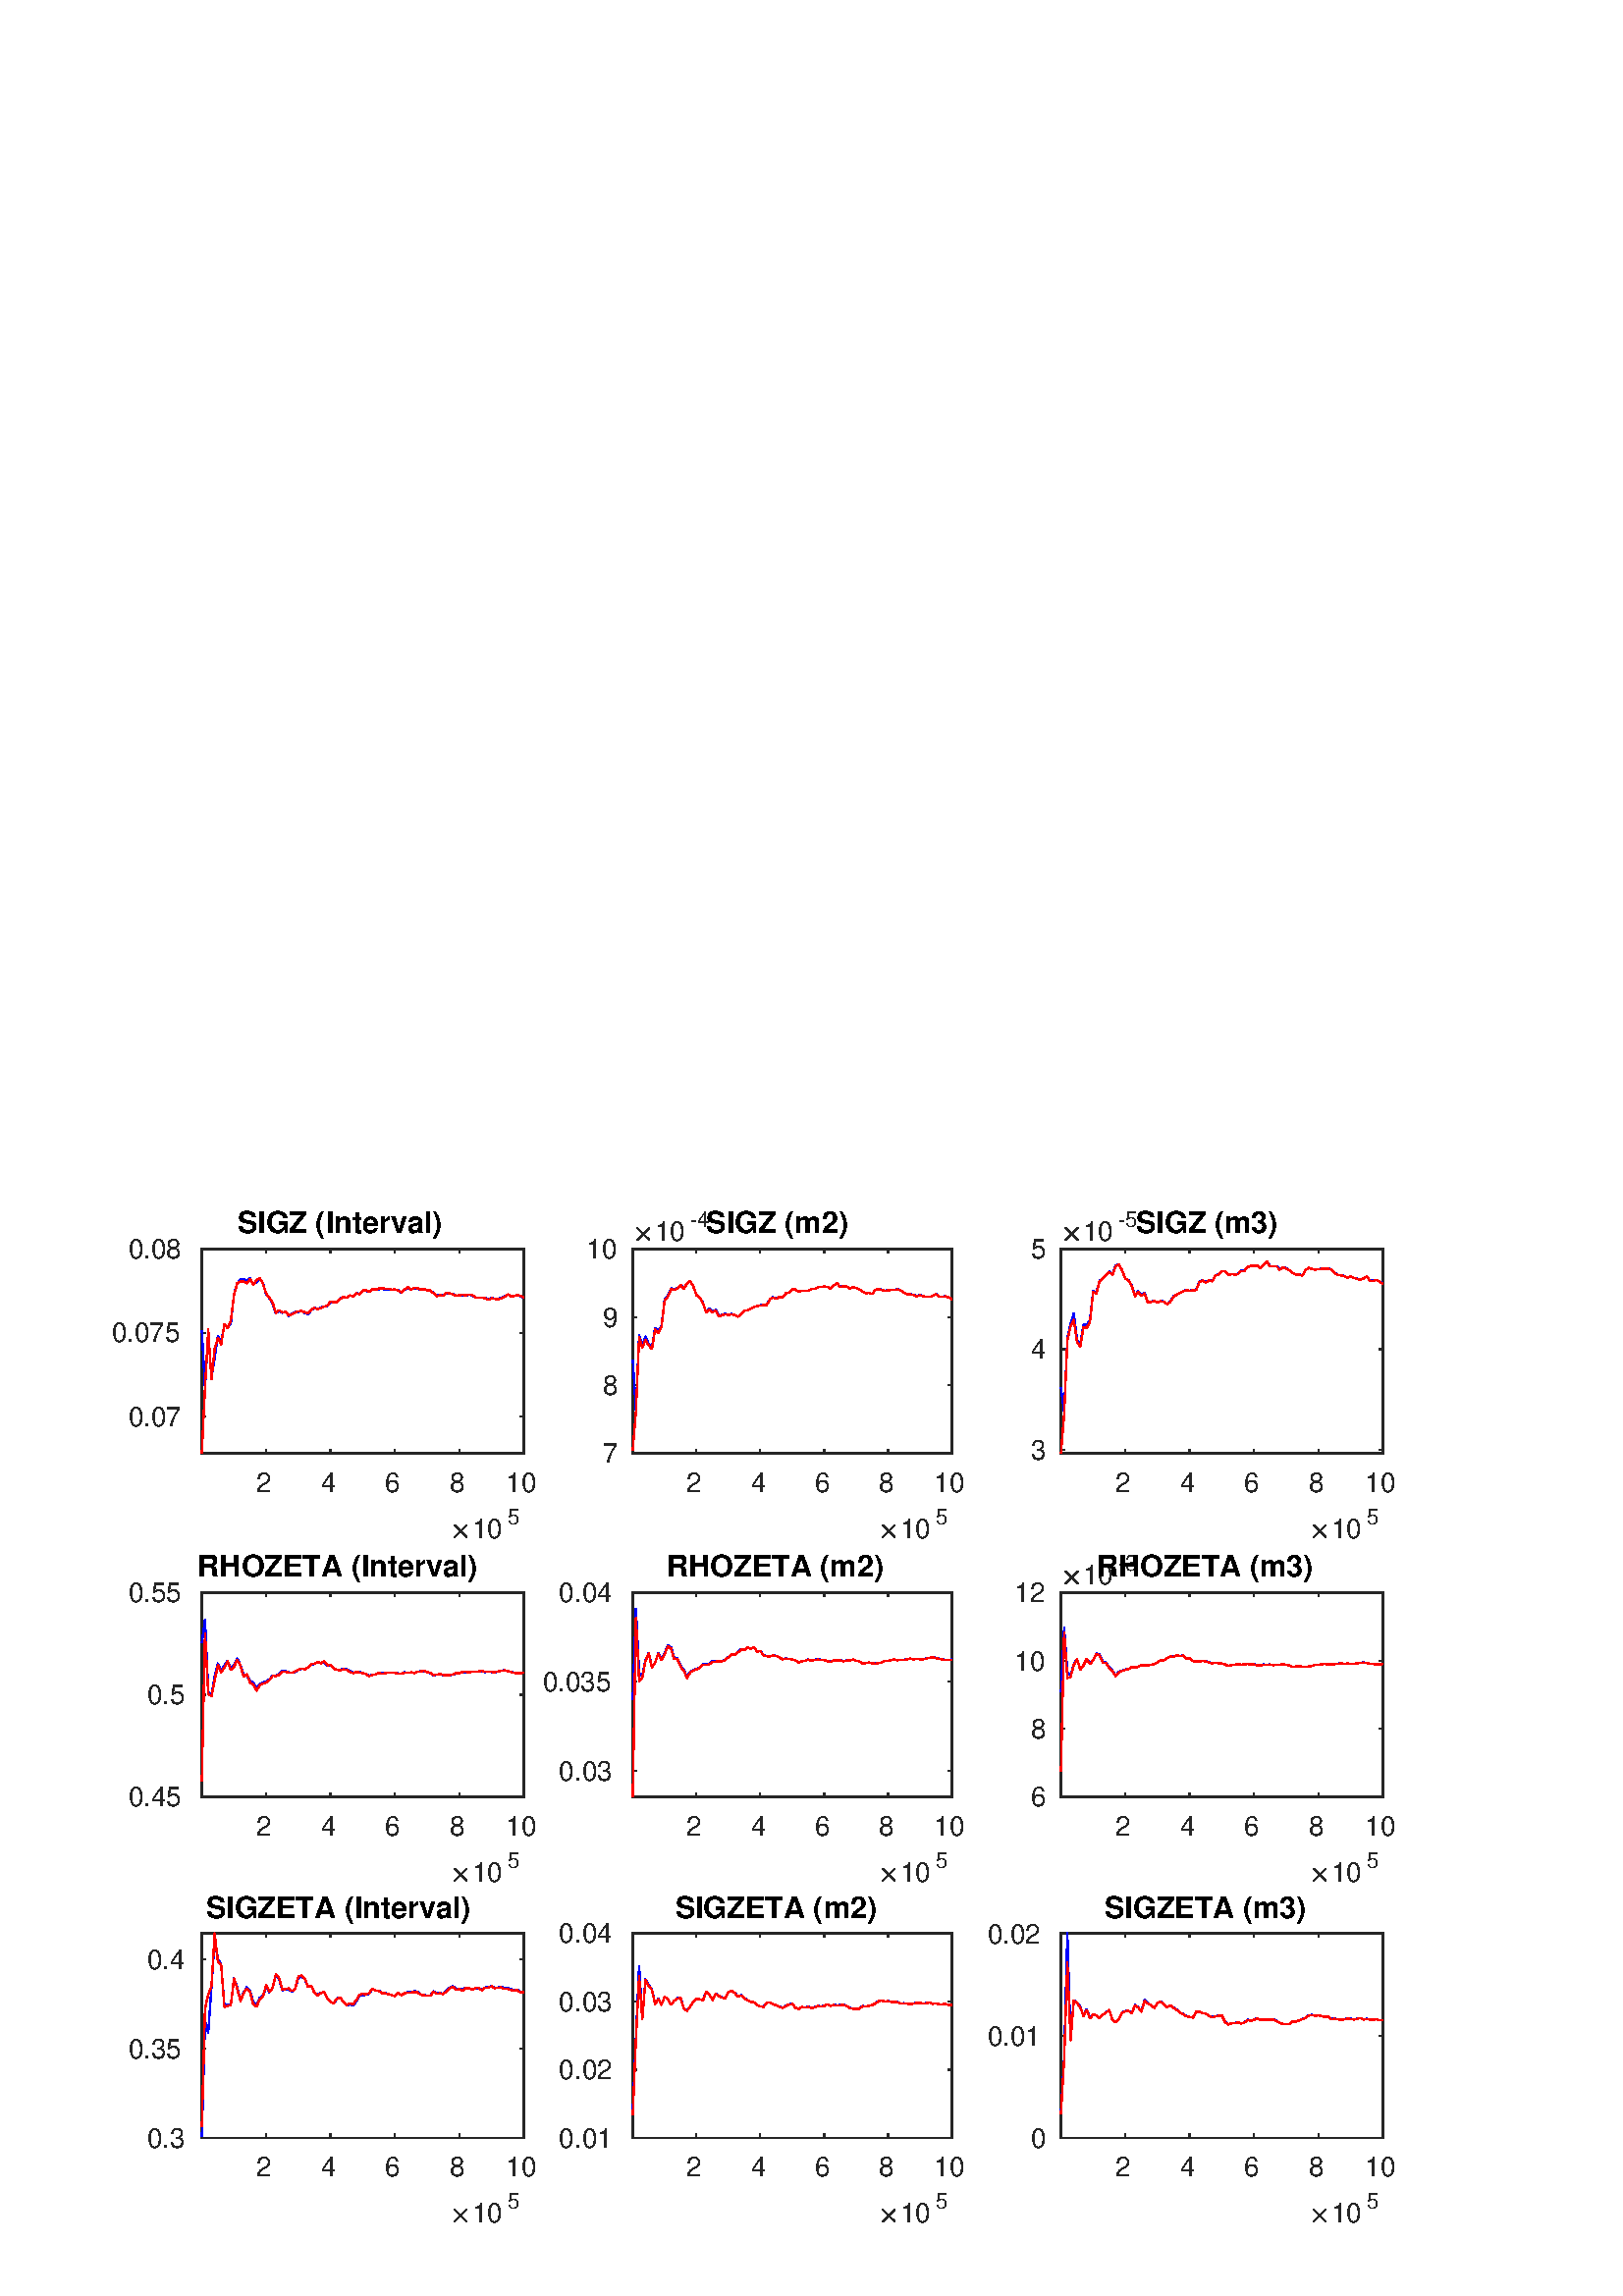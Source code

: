 %!PS-Adobe-3.0 EPSF-3.0
%%Pages: (atend)
%%BoundingBox:    41    26   513   399
%%LanguageLevel: 2
%%EndComments
%%BeginProlog
%%BeginResource: procset (Apache XML Graphics Std ProcSet) 1.2 0
%%Version: 1.2 0
%%Copyright: (Copyright 2001-2003,2010 The Apache Software Foundation. License terms: http://www.apache.org/licenses/LICENSE-2.0)
/bd{bind def}bind def
/ld{load def}bd
/GR/grestore ld
/GS/gsave ld
/RM/rmoveto ld
/C/curveto ld
/t/show ld
/L/lineto ld
/ML/setmiterlimit ld
/CT/concat ld
/f/fill ld
/N/newpath ld
/S/stroke ld
/CC/setcmykcolor ld
/A/ashow ld
/cp/closepath ld
/RC/setrgbcolor ld
/LJ/setlinejoin ld
/GC/setgray ld
/LW/setlinewidth ld
/M/moveto ld
/re {4 2 roll M
1 index 0 rlineto
0 exch rlineto
neg 0 rlineto
cp } bd
/_ctm matrix def
/_tm matrix def
/BT { _ctm currentmatrix pop matrix _tm copy pop 0 0 moveto } bd
/ET { _ctm setmatrix } bd
/iTm { _ctm setmatrix _tm concat } bd
/Tm { _tm astore pop iTm 0 0 moveto } bd
/ux 0.0 def
/uy 0.0 def
/F {
  /Tp exch def
  /Tf exch def
  Tf findfont Tp scalefont setfont
  /cf Tf def  /cs Tp def
} bd
/ULS {currentpoint /uy exch def /ux exch def} bd
/ULE {
  /Tcx currentpoint pop def
  gsave
  newpath
  cf findfont cs scalefont dup
  /FontMatrix get 0 get /Ts exch def /FontInfo get dup
  /UnderlinePosition get Ts mul /To exch def
  /UnderlineThickness get Ts mul /Tt exch def
  ux uy To add moveto  Tcx uy To add lineto
  Tt setlinewidth stroke
  grestore
} bd
/OLE {
  /Tcx currentpoint pop def
  gsave
  newpath
  cf findfont cs scalefont dup
  /FontMatrix get 0 get /Ts exch def /FontInfo get dup
  /UnderlinePosition get Ts mul /To exch def
  /UnderlineThickness get Ts mul /Tt exch def
  ux uy To add cs add moveto Tcx uy To add cs add lineto
  Tt setlinewidth stroke
  grestore
} bd
/SOE {
  /Tcx currentpoint pop def
  gsave
  newpath
  cf findfont cs scalefont dup
  /FontMatrix get 0 get /Ts exch def /FontInfo get dup
  /UnderlinePosition get Ts mul /To exch def
  /UnderlineThickness get Ts mul /Tt exch def
  ux uy To add cs 10 mul 26 idiv add moveto Tcx uy To add cs 10 mul 26 idiv add lineto
  Tt setlinewidth stroke
  grestore
} bd
/QT {
/Y22 exch store
/X22 exch store
/Y21 exch store
/X21 exch store
currentpoint
/Y21 load 2 mul add 3 div exch
/X21 load 2 mul add 3 div exch
/X21 load 2 mul /X22 load add 3 div
/Y21 load 2 mul /Y22 load add 3 div
/X22 load /Y22 load curveto
} bd
/SSPD {
dup length /d exch dict def
{
/v exch def
/k exch def
currentpagedevice k known {
/cpdv currentpagedevice k get def
v cpdv ne {
/upd false def
/nullv v type /nulltype eq def
/nullcpdv cpdv type /nulltype eq def
nullv nullcpdv or
{
/upd true def
} {
/sametype v type cpdv type eq def
sametype {
v type /arraytype eq {
/vlen v length def
/cpdvlen cpdv length def
vlen cpdvlen eq {
0 1 vlen 1 sub {
/i exch def
/obj v i get def
/cpdobj cpdv i get def
obj cpdobj ne {
/upd true def
exit
} if
} for
} {
/upd true def
} ifelse
} {
v type /dicttype eq {
v {
/dv exch def
/dk exch def
/cpddv cpdv dk get def
dv cpddv ne {
/upd true def
exit
} if
} forall
} {
/upd true def
} ifelse
} ifelse
} if
} ifelse
upd true eq {
d k v put
} if
} if
} if
} forall
d length 0 gt {
d setpagedevice
} if
} bd
/RE { % /NewFontName [NewEncodingArray] /FontName RE -
  findfont dup length dict begin
  {
    1 index /FID ne
    {def} {pop pop} ifelse
  } forall
  /Encoding exch def
  /FontName 1 index def
  currentdict definefont pop
  end
} bind def
%%EndResource
%%BeginResource: procset (Apache XML Graphics EPS ProcSet) 1.0 0
%%Version: 1.0 0
%%Copyright: (Copyright 2002-2003 The Apache Software Foundation. License terms: http://www.apache.org/licenses/LICENSE-2.0)
/BeginEPSF { %def
/b4_Inc_state save def         % Save state for cleanup
/dict_count countdictstack def % Count objects on dict stack
/op_count count 1 sub def      % Count objects on operand stack
userdict begin                 % Push userdict on dict stack
/showpage { } def              % Redefine showpage, { } = null proc
0 setgray 0 setlinecap         % Prepare graphics state
1 setlinewidth 0 setlinejoin
10 setmiterlimit [ ] 0 setdash newpath
/languagelevel where           % If level not equal to 1 then
{pop languagelevel             % set strokeadjust and
1 ne                           % overprint to their defaults.
{false setstrokeadjust false setoverprint
} if
} if
} bd
/EndEPSF { %def
count op_count sub {pop} repeat            % Clean up stacks
countdictstack dict_count sub {end} repeat
b4_Inc_state restore
} bd
%%EndResource
%FOPBeginFontDict
%%IncludeResource: font Courier-Oblique
%%IncludeResource: font Courier-BoldOblique
%%IncludeResource: font Courier-Bold
%%IncludeResource: font ZapfDingbats
%%IncludeResource: font Symbol
%%IncludeResource: font Helvetica
%%IncludeResource: font Helvetica-Oblique
%%IncludeResource: font Helvetica-Bold
%%IncludeResource: font Helvetica-BoldOblique
%%IncludeResource: font Times-Roman
%%IncludeResource: font Times-Italic
%%IncludeResource: font Times-Bold
%%IncludeResource: font Times-BoldItalic
%%IncludeResource: font Courier
%FOPEndFontDict
%%BeginResource: encoding WinAnsiEncoding
/WinAnsiEncoding [
/.notdef /.notdef /.notdef /.notdef /.notdef
/.notdef /.notdef /.notdef /.notdef /.notdef
/.notdef /.notdef /.notdef /.notdef /.notdef
/.notdef /.notdef /.notdef /.notdef /.notdef
/.notdef /.notdef /.notdef /.notdef /.notdef
/.notdef /.notdef /.notdef /.notdef /.notdef
/.notdef /.notdef /space /exclam /quotedbl
/numbersign /dollar /percent /ampersand /quotesingle
/parenleft /parenright /asterisk /plus /comma
/hyphen /period /slash /zero /one
/two /three /four /five /six
/seven /eight /nine /colon /semicolon
/less /equal /greater /question /at
/A /B /C /D /E
/F /G /H /I /J
/K /L /M /N /O
/P /Q /R /S /T
/U /V /W /X /Y
/Z /bracketleft /backslash /bracketright /asciicircum
/underscore /quoteleft /a /b /c
/d /e /f /g /h
/i /j /k /l /m
/n /o /p /q /r
/s /t /u /v /w
/x /y /z /braceleft /bar
/braceright /asciitilde /bullet /Euro /bullet
/quotesinglbase /florin /quotedblbase /ellipsis /dagger
/daggerdbl /circumflex /perthousand /Scaron /guilsinglleft
/OE /bullet /Zcaron /bullet /bullet
/quoteleft /quoteright /quotedblleft /quotedblright /bullet
/endash /emdash /asciitilde /trademark /scaron
/guilsinglright /oe /bullet /zcaron /Ydieresis
/space /exclamdown /cent /sterling /currency
/yen /brokenbar /section /dieresis /copyright
/ordfeminine /guillemotleft /logicalnot /sfthyphen /registered
/macron /degree /plusminus /twosuperior /threesuperior
/acute /mu /paragraph /middot /cedilla
/onesuperior /ordmasculine /guillemotright /onequarter /onehalf
/threequarters /questiondown /Agrave /Aacute /Acircumflex
/Atilde /Adieresis /Aring /AE /Ccedilla
/Egrave /Eacute /Ecircumflex /Edieresis /Igrave
/Iacute /Icircumflex /Idieresis /Eth /Ntilde
/Ograve /Oacute /Ocircumflex /Otilde /Odieresis
/multiply /Oslash /Ugrave /Uacute /Ucircumflex
/Udieresis /Yacute /Thorn /germandbls /agrave
/aacute /acircumflex /atilde /adieresis /aring
/ae /ccedilla /egrave /eacute /ecircumflex
/edieresis /igrave /iacute /icircumflex /idieresis
/eth /ntilde /ograve /oacute /ocircumflex
/otilde /odieresis /divide /oslash /ugrave
/uacute /ucircumflex /udieresis /yacute /thorn
/ydieresis
] def
%%EndResource
%FOPBeginFontReencode
/Courier-Oblique findfont
dup length dict begin
  {1 index /FID ne {def} {pop pop} ifelse} forall
  /Encoding WinAnsiEncoding def
  currentdict
end
/Courier-Oblique exch definefont pop
/Courier-BoldOblique findfont
dup length dict begin
  {1 index /FID ne {def} {pop pop} ifelse} forall
  /Encoding WinAnsiEncoding def
  currentdict
end
/Courier-BoldOblique exch definefont pop
/Courier-Bold findfont
dup length dict begin
  {1 index /FID ne {def} {pop pop} ifelse} forall
  /Encoding WinAnsiEncoding def
  currentdict
end
/Courier-Bold exch definefont pop
/Helvetica findfont
dup length dict begin
  {1 index /FID ne {def} {pop pop} ifelse} forall
  /Encoding WinAnsiEncoding def
  currentdict
end
/Helvetica exch definefont pop
/Helvetica-Oblique findfont
dup length dict begin
  {1 index /FID ne {def} {pop pop} ifelse} forall
  /Encoding WinAnsiEncoding def
  currentdict
end
/Helvetica-Oblique exch definefont pop
/Helvetica-Bold findfont
dup length dict begin
  {1 index /FID ne {def} {pop pop} ifelse} forall
  /Encoding WinAnsiEncoding def
  currentdict
end
/Helvetica-Bold exch definefont pop
/Helvetica-BoldOblique findfont
dup length dict begin
  {1 index /FID ne {def} {pop pop} ifelse} forall
  /Encoding WinAnsiEncoding def
  currentdict
end
/Helvetica-BoldOblique exch definefont pop
/Times-Roman findfont
dup length dict begin
  {1 index /FID ne {def} {pop pop} ifelse} forall
  /Encoding WinAnsiEncoding def
  currentdict
end
/Times-Roman exch definefont pop
/Times-Italic findfont
dup length dict begin
  {1 index /FID ne {def} {pop pop} ifelse} forall
  /Encoding WinAnsiEncoding def
  currentdict
end
/Times-Italic exch definefont pop
/Times-Bold findfont
dup length dict begin
  {1 index /FID ne {def} {pop pop} ifelse} forall
  /Encoding WinAnsiEncoding def
  currentdict
end
/Times-Bold exch definefont pop
/Times-BoldItalic findfont
dup length dict begin
  {1 index /FID ne {def} {pop pop} ifelse} forall
  /Encoding WinAnsiEncoding def
  currentdict
end
/Times-BoldItalic exch definefont pop
/Courier findfont
dup length dict begin
  {1 index /FID ne {def} {pop pop} ifelse} forall
  /Encoding WinAnsiEncoding def
  currentdict
end
/Courier exch definefont pop
%FOPEndFontReencode
%%EndProlog
%%Page: 1 1
%%PageBoundingBox: 0 0 560 420
%%BeginPageSetup
[1 0 0 -1 0 420] CT
%%EndPageSetup
GS
1 GC
N
0 0 560 420 re
f
GR
GS
1 GC
N
0 0 560 420 re
f
GR
GS
1 GC
N
74 111 M
192 111 L
192 36 L
74 36 L
cp
f
GR
GS
0.149 GC
2 setlinecap
1 LJ
0.5 LW
N
74 111 M
192 111 L
S
GR
GS
0.149 GC
2 setlinecap
1 LJ
0.5 LW
N
74 36 M
192 36 L
S
GR
GS
0.149 GC
2 setlinecap
1 LJ
0.5 LW
N
97.506 111 M
97.506 109.82 L
S
GR
GS
0.149 GC
2 setlinecap
1 LJ
0.5 LW
N
121.129 111 M
121.129 109.82 L
S
GR
GS
0.149 GC
2 setlinecap
1 LJ
0.5 LW
N
144.753 111 M
144.753 109.82 L
S
GR
GS
0.149 GC
2 setlinecap
1 LJ
0.5 LW
N
168.376 111 M
168.376 109.82 L
S
GR
GS
0.149 GC
2 setlinecap
1 LJ
0.5 LW
N
192 111 M
192 109.82 L
S
GR
GS
0.149 GC
2 setlinecap
1 LJ
0.5 LW
N
97.506 36 M
97.506 37.18 L
S
GR
GS
0.149 GC
2 setlinecap
1 LJ
0.5 LW
N
121.129 36 M
121.129 37.18 L
S
GR
GS
0.149 GC
2 setlinecap
1 LJ
0.5 LW
N
144.753 36 M
144.753 37.18 L
S
GR
GS
0.149 GC
2 setlinecap
1 LJ
0.5 LW
N
168.376 36 M
168.376 37.18 L
S
GR
GS
0.149 GC
2 setlinecap
1 LJ
0.5 LW
N
192 36 M
192 37.18 L
S
GR
GS
[1 0 0 1 97.506 115.0] CT
0.149 GC
/Helvetica 10 F
GS
[1 0 0 1 0 0] CT
-3.5 10 moveto 
1 -1 scale
(2) t 
GR
GR
GS
[1 0 0 1 121.129 115.0] CT
0.149 GC
/Helvetica 10 F
GS
[1 0 0 1 0 0] CT
-3.5 10 moveto 
1 -1 scale
(4) t 
GR
GR
GS
[1 0 0 1 144.753 115.0] CT
0.149 GC
/Helvetica 10 F
GS
[1 0 0 1 0 0] CT
-3.5 10 moveto 
1 -1 scale
(6) t 
GR
GR
GS
[1 0 0 1 168.376 115.0] CT
0.149 GC
/Helvetica 10 F
GS
[1 0 0 1 0 0] CT
-3.5 10 moveto 
1 -1 scale
(8) t 
GR
GR
GS
[1 0 0 1 192 115.0] CT
0.149 GC
/Helvetica 10 F
GS
[1 0 0 1 0 0] CT
-6.5 10 moveto 
1 -1 scale
(10) t 
GR
GR
GS
[1 0 0 1 165 142] CT
0.149 GC
N
1.469 -0.281 M
1.469 -0.359 1.516 -0.438 QT
3.594 -2.5 L
1.516 -4.578 L
1.469 -4.625 1.469 -4.719 QT
1.469 -4.781 1.531 -4.844 QT
1.594 -4.906 1.672 -4.906 QT
1.734 -4.906 1.828 -4.844 QT
3.891 -2.781 L
5.953 -4.844 L
6.031 -4.906 6.094 -4.906 QT
6.188 -4.906 6.242 -4.852 QT
6.297 -4.797 6.297 -4.719 QT
6.297 -4.625 6.25 -4.578 QT
4.172 -2.5 L
6.25 -0.438 L
6.297 -0.359 6.297 -0.281 QT
6.297 -0.203 6.242 -0.148 QT
6.188 -0.094 6.094 -0.094 QT
6.031 -0.094 5.953 -0.156 QT
3.891 -2.219 L
1.828 -0.156 L
1.75 -0.094 1.672 -0.094 QT
1.594 -0.094 1.531 -0.156 QT
1.469 -0.219 1.469 -0.281 QT
cp
f
GR
GS
[1 0 0 1 173 142] CT
0.149 GC
/Helvetica 10 F
GS
[1 0 0 1 0 0] CT
0 0 moveto 
1 -1 scale
(10) t 
GR
GR
GS
[1 0 0 1 186 137] CT
0.149 GC
/Helvetica 8 F
GS
[1 0 0 1 0 0] CT
0 0 moveto 
1 -1 scale
(5) t 
GR
GR
GS
0.149 GC
2 setlinecap
1 LJ
0.5 LW
N
74 111 M
74 36 L
S
GR
GS
0.149 GC
2 setlinecap
1 LJ
0.5 LW
N
192 111 M
192 36 L
S
GR
GS
0.149 GC
2 setlinecap
1 LJ
0.5 LW
N
74 97.47 M
75.18 97.47 L
S
GR
GS
0.149 GC
2 setlinecap
1 LJ
0.5 LW
N
74 66.735 M
75.18 66.735 L
S
GR
GS
0.149 GC
2 setlinecap
1 LJ
0.5 LW
N
74 36 M
75.18 36 L
S
GR
GS
0.149 GC
2 setlinecap
1 LJ
0.5 LW
N
192 97.47 M
190.82 97.47 L
S
GR
GS
0.149 GC
2 setlinecap
1 LJ
0.5 LW
N
192 66.735 M
190.82 66.735 L
S
GR
GS
0.149 GC
2 setlinecap
1 LJ
0.5 LW
N
192 36 M
190.82 36 L
S
GR
GS
[1 0 0 1 70 97.47] CT
0.149 GC
/Helvetica 10 F
GS
[1 0 0 1 0 0] CT
-23 3.5 moveto 
1 -1 scale
(0.07) t 
GR
GR
GS
[1 0 0 1 70 66.735] CT
0.149 GC
/Helvetica 10 F
GS
[1 0 0 1 0 0] CT
-29 3.5 moveto 
1 -1 scale
(0.075) t 
GR
GR
GS
[1 0 0 1 70 36.0] CT
0.149 GC
/Helvetica 10 F
GS
[1 0 0 1 0 0] CT
-23 3.5 moveto 
1 -1 scale
(0.08) t 
GR
GR
GS
[1 0 0 1 133.0 33.25] CT
/Helvetica-Bold 11 F
GS
[1 0 0 1 0 0] CT
-46 -3 moveto 
1 -1 scale
(SIGZ \(Interval\)) t 
GR
GR
GS
0 0 1 RC
1 LJ
0.5 LW
N
74 65.837 M
75.18 86.92 L
76.36 66.881 L
77.54 83.087 L
78.72 75.765 L
79.9 67.888 L
81.08 69.931 L
82.26 64.121 L
83.44 64.726 L
84.62 63.343 L
85.8 52.61 L
86.98 48.759 L
88.16 47.081 L
89.34 47.131 L
90.52 47.571 L
91.7 46.751 L
92.88 49.016 L
94.06 48.184 L
95.24 46.898 L
96.42 48.588 L
97.6 52.554 L
98.78 54.075 L
99.96 56.141 L
101.14 59.591 L
102.32 58.606 L
103.5 59.42 L
104.68 58.92 L
105.86 60.541 L
107.04 59.704 L
108.22 59.162 L
109.4 59.106 L
110.58 58.776 L
111.76 59.485 L
112.94 59.868 L
114.12 58.506 L
115.3 57.616 L
116.48 58.096 L
117.66 57.455 L
118.84 57.205 L
120.02 56.846 L
121.2 55.537 L
122.38 55.639 L
123.56 55.497 L
124.74 54.194 L
125.92 53.484 L
127.1 53.969 L
128.28 53.064 L
129.46 53.39 L
130.64 52.281 L
131.82 52.395 L
133 51.205 L
134.18 51.214 L
135.36 51.833 L
136.54 50.787 L
137.72 51.03 L
138.9 50.815 L
140.08 50.594 L
141.26 50.958 L
142.44 50.985 L
143.62 50.986 L
144.8 50.99 L
145.98 51.176 L
147.16 51.975 L
148.34 50.951 L
149.52 50.231 L
150.7 50.872 L
151.88 50.385 L
153.06 50.623 L
154.24 50.936 L
155.42 50.882 L
156.6 51.089 L
157.78 51.254 L
158.96 52.149 L
160.14 53.141 L
161.32 52.837 L
162.5 53.166 L
163.68 52.305 L
164.86 52.252 L
166.04 52.573 L
167.22 53.118 L
168.4 53.105 L
169.58 52.866 L
170.76 53.105 L
171.94 52.75 L
173.12 52.977 L
174.3 53.779 L
175.48 53.838 L
176.66 53.905 L
177.84 53.926 L
179.02 54.593 L
180.2 53.97 L
181.38 54.205 L
182.56 54.322 L
183.74 53.989 L
184.92 53.471 L
186.1 52.669 L
187.28 53.296 L
188.46 53.309 L
189.64 52.965 L
190.82 53.376 L
192 53.881 L
S
GR
GS
1 0 0 RC
1 LJ
0.5 LW
N
74 111 M
75.18 86.834 L
76.36 65.628 L
77.54 83.823 L
78.72 72.601 L
79.9 68.64 L
81.08 71.13 L
82.26 63.54 L
83.44 65.075 L
84.62 62.33 L
85.8 52.84 L
86.98 48.568 L
88.16 47.967 L
89.34 47.908 L
90.52 48.629 L
91.7 46.963 L
92.88 49.243 L
94.06 47.291 L
95.24 46.679 L
96.42 48.771 L
97.6 52.392 L
98.78 53.873 L
99.96 55.602 L
101.14 59.544 L
102.32 58.422 L
103.5 59.236 L
104.68 59.128 L
105.86 60.412 L
107.04 59.906 L
108.22 59.286 L
109.4 58.915 L
110.58 58.71 L
111.76 59.265 L
112.94 59.676 L
114.12 58.284 L
115.3 57.661 L
116.48 58.118 L
117.66 57.685 L
118.84 57.127 L
120.02 56.801 L
121.2 55.267 L
122.38 55.545 L
123.56 55.474 L
124.74 54.302 L
125.92 53.626 L
127.1 53.916 L
128.28 53.02 L
129.46 53.474 L
130.64 52.261 L
131.82 52.594 L
133 51.252 L
134.18 51.116 L
135.36 51.729 L
136.54 50.652 L
137.72 50.924 L
138.9 50.531 L
140.08 50.338 L
141.26 50.621 L
142.44 50.562 L
143.62 50.904 L
144.8 50.858 L
145.98 51.187 L
147.16 51.961 L
148.34 50.837 L
149.52 50.025 L
150.7 50.868 L
151.88 50.186 L
153.06 50.423 L
154.24 50.883 L
155.42 50.703 L
156.6 51.116 L
157.78 51.232 L
158.96 52.27 L
160.14 53.365 L
161.32 52.941 L
162.5 53.182 L
163.68 52.151 L
164.86 52.221 L
166.04 52.666 L
167.22 53.131 L
168.4 53.021 L
169.58 52.852 L
170.76 53.017 L
171.94 52.735 L
173.12 52.886 L
174.3 53.752 L
175.48 53.907 L
176.66 53.958 L
177.84 54.016 L
179.02 54.688 L
180.2 54.07 L
181.38 54.34 L
182.56 54.511 L
183.74 54.166 L
184.92 53.641 L
186.1 52.669 L
187.28 53.299 L
188.46 53.317 L
189.64 52.929 L
190.82 53.231 L
192 53.846 L
S
GR
GS
1 GC
N
232 111 M
349 111 L
349 36 L
232 36 L
cp
f
GR
GS
0.149 GC
2 setlinecap
1 LJ
0.5 LW
N
232 111 M
349 111 L
S
GR
GS
0.149 GC
2 setlinecap
1 LJ
0.5 LW
N
232 36 M
349 36 L
S
GR
GS
0.149 GC
2 setlinecap
1 LJ
0.5 LW
N
255.306 111 M
255.306 109.83 L
S
GR
GS
0.149 GC
2 setlinecap
1 LJ
0.5 LW
N
278.73 111 M
278.73 109.83 L
S
GR
GS
0.149 GC
2 setlinecap
1 LJ
0.5 LW
N
302.153 111 M
302.153 109.83 L
S
GR
GS
0.149 GC
2 setlinecap
1 LJ
0.5 LW
N
325.577 111 M
325.577 109.83 L
S
GR
GS
0.149 GC
2 setlinecap
1 LJ
0.5 LW
N
349 111 M
349 109.83 L
S
GR
GS
0.149 GC
2 setlinecap
1 LJ
0.5 LW
N
255.306 36 M
255.306 37.17 L
S
GR
GS
0.149 GC
2 setlinecap
1 LJ
0.5 LW
N
278.73 36 M
278.73 37.17 L
S
GR
GS
0.149 GC
2 setlinecap
1 LJ
0.5 LW
N
302.153 36 M
302.153 37.17 L
S
GR
GS
0.149 GC
2 setlinecap
1 LJ
0.5 LW
N
325.577 36 M
325.577 37.17 L
S
GR
GS
0.149 GC
2 setlinecap
1 LJ
0.5 LW
N
349 36 M
349 37.17 L
S
GR
GS
[1 0 0 1 255.306 115.0] CT
0.149 GC
/Helvetica 10 F
GS
[1 0 0 1 0 0] CT
-3.5 10 moveto 
1 -1 scale
(2) t 
GR
GR
GS
[1 0 0 1 278.73 115.0] CT
0.149 GC
/Helvetica 10 F
GS
[1 0 0 1 0 0] CT
-3.5 10 moveto 
1 -1 scale
(4) t 
GR
GR
GS
[1 0 0 1 302.153 115.0] CT
0.149 GC
/Helvetica 10 F
GS
[1 0 0 1 0 0] CT
-3.5 10 moveto 
1 -1 scale
(6) t 
GR
GR
GS
[1 0 0 1 325.577 115.0] CT
0.149 GC
/Helvetica 10 F
GS
[1 0 0 1 0 0] CT
-3.5 10 moveto 
1 -1 scale
(8) t 
GR
GR
GS
[1 0 0 1 349 115.0] CT
0.149 GC
/Helvetica 10 F
GS
[1 0 0 1 0 0] CT
-6.5 10 moveto 
1 -1 scale
(10) t 
GR
GR
GS
[1 0 0 1 322 142] CT
0.149 GC
N
/f-2052420467{1.469 -0.281 M
1.469 -0.359 1.516 -0.438 QT
3.594 -2.5 L
1.516 -4.578 L
1.469 -4.625 1.469 -4.719 QT
1.469 -4.781 1.531 -4.844 QT
1.594 -4.906 1.672 -4.906 QT
1.734 -4.906 1.828 -4.844 QT
3.891 -2.781 L
5.953 -4.844 L
6.031 -4.906 6.094 -4.906 QT
6.188 -4.906 6.242 -4.852 QT
6.297 -4.797 6.297 -4.719 QT
6.297 -4.625 6.25 -4.578 QT
4.172 -2.5 L
6.25 -0.438 L
6.297 -0.359 6.297 -0.281 QT
6.297 -0.203 6.242 -0.148 QT
6.188 -0.094 6.094 -0.094 QT
6.031 -0.094 5.953 -0.156 QT
3.891 -2.219 L
1.828 -0.156 L
1.75 -0.094 1.672 -0.094 QT
1.594 -0.094 1.531 -0.156 QT
1.469 -0.219 1.469 -0.281 QT
cp}def
f-2052420467
f
GR
GS
[1 0 0 1 330 142] CT
0.149 GC
/Helvetica 10 F
GS
[1 0 0 1 0 0] CT
0 0 moveto 
1 -1 scale
(10) t 
GR
GR
GS
[1 0 0 1 343 137] CT
0.149 GC
/Helvetica 8 F
GS
[1 0 0 1 0 0] CT
0 0 moveto 
1 -1 scale
(5) t 
GR
GR
GS
0.149 GC
2 setlinecap
1 LJ
0.5 LW
N
232 111 M
232 36 L
S
GR
GS
0.149 GC
2 setlinecap
1 LJ
0.5 LW
N
349 111 M
349 36 L
S
GR
GS
0.149 GC
2 setlinecap
1 LJ
0.5 LW
N
232 111 M
233.17 111 L
S
GR
GS
0.149 GC
2 setlinecap
1 LJ
0.5 LW
N
232 86 M
233.17 86 L
S
GR
GS
0.149 GC
2 setlinecap
1 LJ
0.5 LW
N
232 61 M
233.17 61 L
S
GR
GS
0.149 GC
2 setlinecap
1 LJ
0.5 LW
N
232 36 M
233.17 36 L
S
GR
GS
0.149 GC
2 setlinecap
1 LJ
0.5 LW
N
349 111 M
347.83 111 L
S
GR
GS
0.149 GC
2 setlinecap
1 LJ
0.5 LW
N
349 86 M
347.83 86 L
S
GR
GS
0.149 GC
2 setlinecap
1 LJ
0.5 LW
N
349 61 M
347.83 61 L
S
GR
GS
0.149 GC
2 setlinecap
1 LJ
0.5 LW
N
349 36 M
347.83 36 L
S
GR
GS
[1 0 0 1 228 111.0] CT
0.149 GC
/Helvetica 10 F
GS
[1 0 0 1 0 0] CT
-7 3.5 moveto 
1 -1 scale
(7) t 
GR
GR
GS
[1 0 0 1 228 86.0] CT
0.149 GC
/Helvetica 10 F
GS
[1 0 0 1 0 0] CT
-7 3.5 moveto 
1 -1 scale
(8) t 
GR
GR
GS
[1 0 0 1 228 61] CT
0.149 GC
/Helvetica 10 F
GS
[1 0 0 1 0 0] CT
-7 3.5 moveto 
1 -1 scale
(9) t 
GR
GR
GS
[1 0 0 1 228 36.0] CT
0.149 GC
/Helvetica 10 F
GS
[1 0 0 1 0 0] CT
-13 3.5 moveto 
1 -1 scale
(10) t 
GR
GR
GS
[1 0 0 1 232 33] CT
0.149 GC
N
f-2052420467
f
GR
GS
[1 0 0 1 240 33] CT
0.149 GC
/Helvetica 10 F
GS
[1 0 0 1 0 0] CT
0 0 moveto 
1 -1 scale
(10) t 
GR
GR
GS
[1 0 0 1 253 28] CT
0.149 GC
/Helvetica 8 F
GS
[1 0 0 1 0 0] CT
0 0 moveto 
1 -1 scale
(-4) t 
GR
GR
GS
[1 0 0 1 290.5 33.25] CT
/Helvetica-Bold 11 F
GS
[1 0 0 1 0 0] CT
-31.5 -3 moveto 
1 -1 scale
(SIGZ \(m2\)) t 
GR
GR
GS
0 0 1 RC
1 LJ
0.5 LW
N
232 76.581 M
233.17 95.097 L
234.34 67.598 L
235.51 71.802 L
236.68 68.098 L
237.85 70.87 L
239.02 72.075 L
240.19 65.048 L
241.36 65.865 L
242.53 64.336 L
243.7 54.416 L
244.87 53.244 L
246.04 50.435 L
247.21 50.678 L
248.38 50.399 L
249.55 49.104 L
250.72 50.609 L
251.89 48.609 L
253.06 47.667 L
254.23 49.766 L
255.4 52.957 L
256.57 53.844 L
257.74 55.75 L
258.91 59.187 L
260.08 57.955 L
261.25 58.932 L
262.42 58.323 L
263.59 60.618 L
264.76 60.125 L
265.93 59.762 L
267.1 60.19 L
268.27 59.859 L
269.44 60.211 L
270.61 60.793 L
271.78 59.831 L
272.95 58.594 L
274.12 58.474 L
275.29 57.898 L
276.46 57.293 L
277.63 56.924 L
278.8 56.627 L
279.97 56.577 L
281.14 56.444 L
282.31 54.355 L
283.48 53.71 L
284.65 54.253 L
285.82 53.561 L
286.99 53.681 L
288.16 52.236 L
289.33 52.081 L
290.5 50.809 L
291.67 50.839 L
292.84 51.75 L
294.01 51.338 L
295.18 51.421 L
296.35 51.388 L
297.52 50.663 L
298.69 50.718 L
299.86 50.056 L
301.03 49.908 L
302.2 49.751 L
303.37 49.884 L
304.54 50.582 L
305.71 49.357 L
306.88 48.519 L
308.05 49.892 L
309.22 49.63 L
310.39 49.673 L
311.56 50.479 L
312.73 49.969 L
313.9 50.279 L
315.07 50.737 L
316.24 51.595 L
317.41 52.259 L
318.58 52.13 L
319.75 52.479 L
320.92 51.074 L
322.09 50.643 L
323.26 50.995 L
324.43 51.296 L
325.6 51.19 L
326.77 50.987 L
327.94 50.98 L
329.11 50.81 L
330.28 51.168 L
331.45 52.071 L
332.62 52.549 L
333.79 52.653 L
334.96 52.78 L
336.13 53.405 L
337.3 52.929 L
338.47 53.319 L
339.64 53.509 L
340.81 53.6 L
341.98 53.222 L
343.15 52.507 L
344.32 53.488 L
345.49 53.53 L
346.66 53.3 L
347.83 53.742 L
349 54.35 L
S
GR
GS
1 0 0 RC
1 LJ
0.5 LW
N
232 109.767 M
233.17 95.743 L
234.34 68.309 L
235.51 72.111 L
236.68 69.445 L
237.85 71.379 L
239.02 72.707 L
240.19 65.585 L
241.36 66.708 L
242.53 64.672 L
243.7 54.667 L
244.87 53.566 L
246.04 50.765 L
247.21 50.963 L
248.38 50.567 L
249.55 49.238 L
250.72 50.638 L
251.89 48.65 L
253.06 47.675 L
254.23 49.766 L
255.4 52.97 L
256.57 53.889 L
257.74 55.837 L
258.91 59.308 L
260.08 58.132 L
261.25 59.173 L
262.42 58.511 L
263.59 60.81 L
264.76 60.297 L
265.93 59.899 L
267.1 60.253 L
268.27 59.982 L
269.44 60.277 L
270.61 60.857 L
271.78 59.884 L
272.95 58.648 L
274.12 58.504 L
275.29 57.916 L
276.46 57.308 L
277.63 56.968 L
278.8 56.66 L
279.97 56.643 L
281.14 56.526 L
282.31 54.449 L
283.48 53.767 L
284.65 54.291 L
285.82 53.597 L
286.99 53.708 L
288.16 52.248 L
289.33 52.083 L
290.5 50.816 L
291.67 50.851 L
292.84 51.764 L
294.01 51.358 L
295.18 51.442 L
296.35 51.405 L
297.52 50.679 L
298.69 50.731 L
299.86 50.072 L
301.03 49.915 L
302.2 49.771 L
303.37 49.904 L
304.54 50.621 L
305.71 49.397 L
306.88 48.551 L
308.05 49.914 L
309.22 49.672 L
310.39 49.731 L
311.56 50.527 L
312.73 50.009 L
313.9 50.309 L
315.07 50.762 L
316.24 51.626 L
317.41 52.282 L
318.58 52.144 L
319.75 52.496 L
320.92 51.107 L
322.09 50.668 L
323.26 51.017 L
324.43 51.327 L
325.6 51.227 L
326.77 51.017 L
327.94 51.007 L
329.11 50.838 L
330.28 51.193 L
331.45 52.099 L
332.62 52.57 L
333.79 52.678 L
334.96 52.807 L
336.13 53.424 L
337.3 52.948 L
338.47 53.34 L
339.64 53.529 L
340.81 53.623 L
341.98 53.248 L
343.15 52.534 L
344.32 53.538 L
345.49 53.587 L
346.66 53.358 L
347.83 53.808 L
349 54.418 L
S
GR
GS
1 GC
N
389 111 M
507 111 L
507 36 L
389 36 L
cp
f
GR
GS
0.149 GC
2 setlinecap
1 LJ
0.5 LW
N
389 111 M
507 111 L
S
GR
GS
0.149 GC
2 setlinecap
1 LJ
0.5 LW
N
389 36 M
507 36 L
S
GR
GS
0.149 GC
2 setlinecap
1 LJ
0.5 LW
N
412.505 111 M
412.505 109.82 L
S
GR
GS
0.149 GC
2 setlinecap
1 LJ
0.5 LW
N
436.129 111 M
436.129 109.82 L
S
GR
GS
0.149 GC
2 setlinecap
1 LJ
0.5 LW
N
459.753 111 M
459.753 109.82 L
S
GR
GS
0.149 GC
2 setlinecap
1 LJ
0.5 LW
N
483.376 111 M
483.376 109.82 L
S
GR
GS
0.149 GC
2 setlinecap
1 LJ
0.5 LW
N
507 111 M
507 109.82 L
S
GR
GS
0.149 GC
2 setlinecap
1 LJ
0.5 LW
N
412.505 36 M
412.505 37.18 L
S
GR
GS
0.149 GC
2 setlinecap
1 LJ
0.5 LW
N
436.129 36 M
436.129 37.18 L
S
GR
GS
0.149 GC
2 setlinecap
1 LJ
0.5 LW
N
459.753 36 M
459.753 37.18 L
S
GR
GS
0.149 GC
2 setlinecap
1 LJ
0.5 LW
N
483.376 36 M
483.376 37.18 L
S
GR
GS
0.149 GC
2 setlinecap
1 LJ
0.5 LW
N
507 36 M
507 37.18 L
S
GR
GS
[1 0 0 1 412.505 115.0] CT
0.149 GC
/Helvetica 10 F
GS
[1 0 0 1 0 0] CT
-3.5 10 moveto 
1 -1 scale
(2) t 
GR
GR
GS
[1 0 0 1 436.129 115.0] CT
0.149 GC
/Helvetica 10 F
GS
[1 0 0 1 0 0] CT
-3.5 10 moveto 
1 -1 scale
(4) t 
GR
GR
GS
[1 0 0 1 459.753 115.0] CT
0.149 GC
/Helvetica 10 F
GS
[1 0 0 1 0 0] CT
-3.5 10 moveto 
1 -1 scale
(6) t 
GR
GR
GS
[1 0 0 1 483.376 115.0] CT
0.149 GC
/Helvetica 10 F
GS
[1 0 0 1 0 0] CT
-3.5 10 moveto 
1 -1 scale
(8) t 
GR
GR
GS
[1 0 0 1 507 115.0] CT
0.149 GC
/Helvetica 10 F
GS
[1 0 0 1 0 0] CT
-6.5 10 moveto 
1 -1 scale
(10) t 
GR
GR
GS
[1 0 0 1 480 142] CT
0.149 GC
N
f-2052420467
f
GR
GS
[1 0 0 1 488 142] CT
0.149 GC
/Helvetica 10 F
GS
[1 0 0 1 0 0] CT
0 0 moveto 
1 -1 scale
(10) t 
GR
GR
GS
[1 0 0 1 501 137] CT
0.149 GC
/Helvetica 8 F
GS
[1 0 0 1 0 0] CT
0 0 moveto 
1 -1 scale
(5) t 
GR
GR
GS
0.149 GC
2 setlinecap
1 LJ
0.5 LW
N
389 111 M
389 36 L
S
GR
GS
0.149 GC
2 setlinecap
1 LJ
0.5 LW
N
507 111 M
507 36 L
S
GR
GS
0.149 GC
2 setlinecap
1 LJ
0.5 LW
N
389 109.601 M
390.18 109.601 L
S
GR
GS
0.149 GC
2 setlinecap
1 LJ
0.5 LW
N
389 72.8 M
390.18 72.8 L
S
GR
GS
0.149 GC
2 setlinecap
1 LJ
0.5 LW
N
389 36 M
390.18 36 L
S
GR
GS
0.149 GC
2 setlinecap
1 LJ
0.5 LW
N
507 109.601 M
505.82 109.601 L
S
GR
GS
0.149 GC
2 setlinecap
1 LJ
0.5 LW
N
507 72.8 M
505.82 72.8 L
S
GR
GS
0.149 GC
2 setlinecap
1 LJ
0.5 LW
N
507 36 M
505.82 36 L
S
GR
GS
[1 0 0 1 385 109.601] CT
0.149 GC
/Helvetica 10 F
GS
[1 0 0 1 0 0] CT
-7 3.5 moveto 
1 -1 scale
(3) t 
GR
GR
GS
[1 0 0 1 385 72.8] CT
0.149 GC
/Helvetica 10 F
GS
[1 0 0 1 0 0] CT
-7 3.5 moveto 
1 -1 scale
(4) t 
GR
GR
GS
[1 0 0 1 385 36] CT
0.149 GC
/Helvetica 10 F
GS
[1 0 0 1 0 0] CT
-7 3.5 moveto 
1 -1 scale
(5) t 
GR
GR
GS
[1 0 0 1 389 33] CT
0.149 GC
N
f-2052420467
f
GR
GS
[1 0 0 1 397 33] CT
0.149 GC
/Helvetica 10 F
GS
[1 0 0 1 0 0] CT
0 0 moveto 
1 -1 scale
(10) t 
GR
GR
GS
[1 0 0 1 410 28] CT
0.149 GC
/Helvetica 8 F
GS
[1 0 0 1 0 0] CT
0 0 moveto 
1 -1 scale
(-5) t 
GR
GR
GS
[1 0 0 1 448.0 33.25] CT
/Helvetica-Bold 11 F
GS
[1 0 0 1 0 0] CT
-31.5 -3 moveto 
1 -1 scale
(SIGZ \(m3\)) t 
GR
GR
GS
0 0 1 RC
1 LJ
0.5 LW
N
389 86.932 M
390.18 95.837 L
391.36 68.842 L
392.54 63.421 L
393.72 59.672 L
394.9 69.375 L
396.08 70.844 L
397.26 63.802 L
398.44 63.804 L
399.62 62.274 L
400.8 51.526 L
401.98 52.033 L
403.16 47.648 L
404.34 46.873 L
405.52 45.784 L
406.7 44.237 L
407.88 45.511 L
409.06 42.139 L
410.24 41.597 L
411.42 43.831 L
412.6 46.841 L
413.78 47.474 L
414.96 49.415 L
416.14 53.213 L
417.32 51.486 L
418.5 52.848 L
419.68 52.065 L
420.86 55.466 L
422.04 55.321 L
423.22 54.968 L
424.4 55.662 L
425.58 55.061 L
426.76 55.304 L
427.94 56.191 L
429.12 55.315 L
430.3 53.323 L
431.48 52.763 L
432.66 52.108 L
433.84 51.447 L
435.02 51.092 L
436.2 51.301 L
437.38 51.092 L
438.56 51.004 L
439.74 48.108 L
440.92 47.476 L
442.1 48.234 L
443.28 47.475 L
444.46 47.83 L
445.64 45.612 L
446.82 45.409 L
448 44.072 L
449.18 44.166 L
450.36 45.407 L
451.54 45.215 L
452.72 45.333 L
453.9 45.233 L
455.08 44.007 L
456.26 44.008 L
457.44 42.575 L
458.62 42.175 L
459.8 42.024 L
460.98 42.081 L
462.16 42.935 L
463.34 41.617 L
464.52 40.531 L
465.7 42.394 L
466.88 42.267 L
468.06 42.273 L
469.24 43.515 L
470.42 42.607 L
471.6 43.136 L
472.78 43.793 L
473.96 44.785 L
475.14 45.344 L
476.32 45.357 L
477.5 45.759 L
478.68 43.746 L
479.86 42.909 L
481.04 43.284 L
482.22 43.551 L
483.4 43.4 L
484.58 43.238 L
485.76 43.164 L
486.94 43.165 L
488.12 43.562 L
489.3 44.732 L
490.48 45.513 L
491.66 45.672 L
492.84 45.88 L
494.02 46.556 L
495.2 46.04 L
496.38 46.59 L
497.56 46.909 L
498.74 47.266 L
499.92 46.791 L
501.1 46.047 L
502.28 47.579 L
503.46 47.621 L
504.64 47.329 L
505.82 47.891 L
507 48.61 L
S
GR
GS
1 0 0 RC
1 LJ
0.5 LW
N
389 111 M
390.18 96.618 L
391.36 69.408 L
392.54 64.38 L
393.72 62.028 L
394.9 70.17 L
396.08 71.708 L
397.26 64.756 L
398.44 64.951 L
399.62 62.887 L
400.8 51.85 L
401.98 52.305 L
403.16 47.845 L
404.34 46.953 L
405.52 45.779 L
406.7 44.422 L
407.88 45.561 L
409.06 42.244 L
410.24 41.641 L
411.42 43.847 L
412.6 46.902 L
413.78 47.59 L
414.96 49.56 L
416.14 53.378 L
417.32 51.757 L
418.5 53.182 L
419.68 52.308 L
420.86 55.68 L
422.04 55.495 L
423.22 55.095 L
424.4 55.733 L
425.58 55.182 L
426.76 55.368 L
427.94 56.26 L
429.12 55.374 L
430.3 53.414 L
431.48 52.776 L
432.66 52.121 L
433.84 51.452 L
435.02 51.12 L
436.2 51.315 L
437.38 51.183 L
438.56 51.104 L
439.74 48.244 L
440.92 47.553 L
442.1 48.307 L
443.28 47.539 L
444.46 47.887 L
445.64 45.66 L
446.82 45.438 L
448 44.116 L
449.18 44.233 L
450.36 45.459 L
451.54 45.282 L
452.72 45.396 L
453.9 45.302 L
455.08 44.084 L
456.26 44.075 L
457.44 42.65 L
458.62 42.218 L
459.8 42.114 L
460.98 42.168 L
462.16 43.065 L
463.34 41.741 L
464.52 40.639 L
465.7 42.464 L
466.88 42.378 L
468.06 42.414 L
469.24 43.62 L
470.42 42.687 L
471.6 43.208 L
472.78 43.854 L
473.96 44.861 L
475.14 45.402 L
476.32 45.401 L
477.5 45.8 L
478.68 43.815 L
479.86 42.957 L
481.04 43.317 L
482.22 43.6 L
483.4 43.466 L
484.58 43.296 L
485.76 43.222 L
486.94 43.215 L
488.12 43.613 L
489.3 44.786 L
490.48 45.555 L
491.66 45.72 L
492.84 45.935 L
494.02 46.596 L
495.2 46.077 L
496.38 46.627 L
497.56 46.95 L
498.74 47.304 L
499.92 46.836 L
501.1 46.095 L
502.28 47.658 L
503.46 47.722 L
504.64 47.427 L
505.82 48.002 L
507 48.721 L
S
GR
GS
1 GC
N
74 237 M
192 237 L
192 162 L
74 162 L
cp
f
GR
GS
0.149 GC
2 setlinecap
1 LJ
0.5 LW
N
74 237 M
192 237 L
S
GR
GS
0.149 GC
2 setlinecap
1 LJ
0.5 LW
N
74 162 M
192 162 L
S
GR
GS
0.149 GC
2 setlinecap
1 LJ
0.5 LW
N
97.506 237 M
97.506 235.82 L
S
GR
GS
0.149 GC
2 setlinecap
1 LJ
0.5 LW
N
121.129 237 M
121.129 235.82 L
S
GR
GS
0.149 GC
2 setlinecap
1 LJ
0.5 LW
N
144.753 237 M
144.753 235.82 L
S
GR
GS
0.149 GC
2 setlinecap
1 LJ
0.5 LW
N
168.376 237 M
168.376 235.82 L
S
GR
GS
0.149 GC
2 setlinecap
1 LJ
0.5 LW
N
192 237 M
192 235.82 L
S
GR
GS
0.149 GC
2 setlinecap
1 LJ
0.5 LW
N
97.506 162 M
97.506 163.18 L
S
GR
GS
0.149 GC
2 setlinecap
1 LJ
0.5 LW
N
121.129 162 M
121.129 163.18 L
S
GR
GS
0.149 GC
2 setlinecap
1 LJ
0.5 LW
N
144.753 162 M
144.753 163.18 L
S
GR
GS
0.149 GC
2 setlinecap
1 LJ
0.5 LW
N
168.376 162 M
168.376 163.18 L
S
GR
GS
0.149 GC
2 setlinecap
1 LJ
0.5 LW
N
192 162 M
192 163.18 L
S
GR
GS
[1 0 0 1 97.506 241.0] CT
0.149 GC
/Helvetica 10 F
GS
[1 0 0 1 0 0] CT
-3.5 10 moveto 
1 -1 scale
(2) t 
GR
GR
GS
[1 0 0 1 121.129 241.0] CT
0.149 GC
/Helvetica 10 F
GS
[1 0 0 1 0 0] CT
-3.5 10 moveto 
1 -1 scale
(4) t 
GR
GR
GS
[1 0 0 1 144.753 241.0] CT
0.149 GC
/Helvetica 10 F
GS
[1 0 0 1 0 0] CT
-3.5 10 moveto 
1 -1 scale
(6) t 
GR
GR
GS
[1 0 0 1 168.376 241.0] CT
0.149 GC
/Helvetica 10 F
GS
[1 0 0 1 0 0] CT
-3.5 10 moveto 
1 -1 scale
(8) t 
GR
GR
GS
[1 0 0 1 192 241.0] CT
0.149 GC
/Helvetica 10 F
GS
[1 0 0 1 0 0] CT
-6.5 10 moveto 
1 -1 scale
(10) t 
GR
GR
GS
[1 0 0 1 165 268] CT
0.149 GC
N
f-2052420467
f
GR
GS
[1 0 0 1 173 268] CT
0.149 GC
/Helvetica 10 F
GS
[1 0 0 1 0 0] CT
0 0 moveto 
1 -1 scale
(10) t 
GR
GR
GS
[1 0 0 1 186 263] CT
0.149 GC
/Helvetica 8 F
GS
[1 0 0 1 0 0] CT
0 0 moveto 
1 -1 scale
(5) t 
GR
GR
GS
0.149 GC
2 setlinecap
1 LJ
0.5 LW
N
74 237 M
74 162 L
S
GR
GS
0.149 GC
2 setlinecap
1 LJ
0.5 LW
N
192 237 M
192 162 L
S
GR
GS
0.149 GC
2 setlinecap
1 LJ
0.5 LW
N
74 237 M
75.18 237 L
S
GR
GS
0.149 GC
2 setlinecap
1 LJ
0.5 LW
N
74 199.5 M
75.18 199.5 L
S
GR
GS
0.149 GC
2 setlinecap
1 LJ
0.5 LW
N
74 162 M
75.18 162 L
S
GR
GS
0.149 GC
2 setlinecap
1 LJ
0.5 LW
N
192 237 M
190.82 237 L
S
GR
GS
0.149 GC
2 setlinecap
1 LJ
0.5 LW
N
192 199.5 M
190.82 199.5 L
S
GR
GS
0.149 GC
2 setlinecap
1 LJ
0.5 LW
N
192 162 M
190.82 162 L
S
GR
GS
[1 0 0 1 70 237.0] CT
0.149 GC
/Helvetica 10 F
GS
[1 0 0 1 0 0] CT
-23 3.5 moveto 
1 -1 scale
(0.45) t 
GR
GR
GS
[1 0 0 1 70 199.5] CT
0.149 GC
/Helvetica 10 F
GS
[1 0 0 1 0 0] CT
-16 3.5 moveto 
1 -1 scale
(0.5) t 
GR
GR
GS
[1 0 0 1 70 162.0] CT
0.149 GC
/Helvetica 10 F
GS
[1 0 0 1 0 0] CT
-23 3.5 moveto 
1 -1 scale
(0.55) t 
GR
GR
GS
[1 0 0 1 133.0 159.25] CT
/Helvetica-Bold 11 F
GS
[1 0 0 1 0 0] CT
-60.5 -3 moveto 
1 -1 scale
(RHOZETA \(Interval\)) t 
GR
GR
GS
0 0 1 RC
1 LJ
0.5 LW
N
74 180.383 M
75.18 171.97 L
76.36 198.523 L
77.54 199.856 L
78.72 192.755 L
79.9 188.028 L
81.08 190.611 L
82.26 188.78 L
83.44 187.081 L
84.62 189.693 L
85.8 188.576 L
86.98 186.186 L
88.16 188.657 L
89.34 192.029 L
90.52 192.441 L
91.7 194.47 L
92.88 194.912 L
94.06 197.161 L
95.24 195.61 L
96.42 195.033 L
97.6 194.553 L
98.78 193.94 L
99.96 192.381 L
101.14 192.504 L
102.32 191.962 L
103.5 190.732 L
104.68 190.762 L
105.86 191.302 L
107.04 191.47 L
108.22 191.114 L
109.4 190.369 L
110.58 189.875 L
111.76 190.188 L
112.94 189.431 L
114.12 188.351 L
115.3 188.222 L
116.48 187.497 L
117.66 187.918 L
118.84 187.43 L
120.02 188.84 L
121.2 188.424 L
122.38 189.944 L
123.56 190.239 L
124.74 190.339 L
125.92 189.988 L
127.1 190.102 L
128.28 190.826 L
129.46 191.398 L
130.64 191.155 L
131.82 191.178 L
133 191.529 L
134.18 191.892 L
135.36 192.598 L
136.54 192.196 L
137.72 191.98 L
138.9 191.364 L
140.08 191.744 L
141.26 191.383 L
142.44 191.344 L
143.62 191.34 L
144.8 191.327 L
145.98 191.694 L
147.16 191.829 L
148.34 191.282 L
149.52 191.487 L
150.7 191.297 L
151.88 191.465 L
153.06 191.009 L
154.24 190.884 L
155.42 190.756 L
156.6 191.268 L
157.78 191.551 L
158.96 192.34 L
160.14 192.167 L
161.32 192 L
162.5 192.288 L
163.68 192.4 L
164.86 192.304 L
166.04 192.173 L
167.22 191.571 L
168.4 191.574 L
169.58 191.228 L
170.76 191.121 L
171.94 191.285 L
173.12 191.092 L
174.3 191.111 L
175.48 191.017 L
176.66 190.779 L
177.84 191.159 L
179.02 190.958 L
180.2 191.161 L
181.38 191.242 L
182.56 191.048 L
183.74 190.714 L
184.92 190.499 L
186.1 190.76 L
187.28 191.15 L
188.46 191.321 L
189.64 191.618 L
190.82 191.608 L
192 191.321 L
S
GR
GS
1 0 0 RC
1 LJ
0.5 LW
N
74 231.103 M
75.18 176.961 L
76.36 199.151 L
77.54 199.985 L
78.72 194.216 L
79.9 188.593 L
81.08 191.243 L
82.26 189.447 L
83.44 187.25 L
84.62 190.409 L
85.8 189.183 L
86.98 186.768 L
88.16 188.764 L
89.34 192.913 L
90.52 191.998 L
91.7 195.04 L
92.88 195.768 L
94.06 198.052 L
95.24 196.05 L
96.42 195.423 L
97.6 195.032 L
98.78 194.145 L
99.96 192.583 L
101.14 192.595 L
102.32 192.206 L
103.5 191.012 L
104.68 191.085 L
105.86 191.355 L
107.04 191.426 L
108.22 190.983 L
109.4 190.278 L
110.58 189.857 L
111.76 190.185 L
112.94 189.411 L
114.12 188.228 L
115.3 188.265 L
116.48 187.494 L
117.66 187.935 L
118.84 187.249 L
120.02 188.661 L
121.2 188.497 L
122.38 189.932 L
123.56 190.382 L
124.74 190.52 L
125.92 190.183 L
127.1 190.254 L
128.28 191.091 L
129.46 191.549 L
130.64 191.141 L
131.82 191.341 L
133 191.555 L
134.18 191.887 L
135.36 192.674 L
136.54 192.276 L
137.72 192.001 L
138.9 191.412 L
140.08 191.828 L
141.26 191.54 L
142.44 191.436 L
143.62 191.46 L
144.8 191.419 L
145.98 191.769 L
147.16 191.857 L
148.34 191.318 L
149.52 191.449 L
150.7 191.264 L
151.88 191.521 L
153.06 191.114 L
154.24 190.933 L
155.42 190.718 L
156.6 191.16 L
157.78 191.453 L
158.96 192.291 L
160.14 192.125 L
161.32 191.883 L
162.5 192.222 L
163.68 192.325 L
164.86 192.24 L
166.04 192.085 L
167.22 191.568 L
168.4 191.529 L
169.58 191.145 L
170.76 191.096 L
171.94 191.24 L
173.12 191.074 L
174.3 191.095 L
175.48 190.916 L
176.66 190.684 L
177.84 191.113 L
179.02 190.929 L
180.2 191.125 L
181.38 191.216 L
182.56 191.017 L
183.74 190.709 L
184.92 190.545 L
186.1 190.795 L
187.28 191.143 L
188.46 191.437 L
189.64 191.595 L
190.82 191.602 L
192 191.393 L
S
GR
GS
1 GC
N
232 237 M
349 237 L
349 162 L
232 162 L
cp
f
GR
GS
0.149 GC
2 setlinecap
1 LJ
0.5 LW
N
232 237 M
349 237 L
S
GR
GS
0.149 GC
2 setlinecap
1 LJ
0.5 LW
N
232 162 M
349 162 L
S
GR
GS
0.149 GC
2 setlinecap
1 LJ
0.5 LW
N
255.306 237 M
255.306 235.83 L
S
GR
GS
0.149 GC
2 setlinecap
1 LJ
0.5 LW
N
278.73 237 M
278.73 235.83 L
S
GR
GS
0.149 GC
2 setlinecap
1 LJ
0.5 LW
N
302.153 237 M
302.153 235.83 L
S
GR
GS
0.149 GC
2 setlinecap
1 LJ
0.5 LW
N
325.577 237 M
325.577 235.83 L
S
GR
GS
0.149 GC
2 setlinecap
1 LJ
0.5 LW
N
349 237 M
349 235.83 L
S
GR
GS
0.149 GC
2 setlinecap
1 LJ
0.5 LW
N
255.306 162 M
255.306 163.17 L
S
GR
GS
0.149 GC
2 setlinecap
1 LJ
0.5 LW
N
278.73 162 M
278.73 163.17 L
S
GR
GS
0.149 GC
2 setlinecap
1 LJ
0.5 LW
N
302.153 162 M
302.153 163.17 L
S
GR
GS
0.149 GC
2 setlinecap
1 LJ
0.5 LW
N
325.577 162 M
325.577 163.17 L
S
GR
GS
0.149 GC
2 setlinecap
1 LJ
0.5 LW
N
349 162 M
349 163.17 L
S
GR
GS
[1 0 0 1 255.306 241.0] CT
0.149 GC
/Helvetica 10 F
GS
[1 0 0 1 0 0] CT
-3.5 10 moveto 
1 -1 scale
(2) t 
GR
GR
GS
[1 0 0 1 278.73 241.0] CT
0.149 GC
/Helvetica 10 F
GS
[1 0 0 1 0 0] CT
-3.5 10 moveto 
1 -1 scale
(4) t 
GR
GR
GS
[1 0 0 1 302.153 241.0] CT
0.149 GC
/Helvetica 10 F
GS
[1 0 0 1 0 0] CT
-3.5 10 moveto 
1 -1 scale
(6) t 
GR
GR
GS
[1 0 0 1 325.577 241.0] CT
0.149 GC
/Helvetica 10 F
GS
[1 0 0 1 0 0] CT
-3.5 10 moveto 
1 -1 scale
(8) t 
GR
GR
GS
[1 0 0 1 349 241.0] CT
0.149 GC
/Helvetica 10 F
GS
[1 0 0 1 0 0] CT
-6.5 10 moveto 
1 -1 scale
(10) t 
GR
GR
GS
[1 0 0 1 322 268] CT
0.149 GC
N
f-2052420467
f
GR
GS
[1 0 0 1 330 268] CT
0.149 GC
/Helvetica 10 F
GS
[1 0 0 1 0 0] CT
0 0 moveto 
1 -1 scale
(10) t 
GR
GR
GS
[1 0 0 1 343 263] CT
0.149 GC
/Helvetica 8 F
GS
[1 0 0 1 0 0] CT
0 0 moveto 
1 -1 scale
(5) t 
GR
GR
GS
0.149 GC
2 setlinecap
1 LJ
0.5 LW
N
232 237 M
232 162 L
S
GR
GS
0.149 GC
2 setlinecap
1 LJ
0.5 LW
N
349 237 M
349 162 L
S
GR
GS
0.149 GC
2 setlinecap
1 LJ
0.5 LW
N
232 227.383 M
233.17 227.383 L
S
GR
GS
0.149 GC
2 setlinecap
1 LJ
0.5 LW
N
232 194.691 M
233.17 194.691 L
S
GR
GS
0.149 GC
2 setlinecap
1 LJ
0.5 LW
N
232 162 M
233.17 162 L
S
GR
GS
0.149 GC
2 setlinecap
1 LJ
0.5 LW
N
349 227.383 M
347.83 227.383 L
S
GR
GS
0.149 GC
2 setlinecap
1 LJ
0.5 LW
N
349 194.691 M
347.83 194.691 L
S
GR
GS
0.149 GC
2 setlinecap
1 LJ
0.5 LW
N
349 162 M
347.83 162 L
S
GR
GS
[1 0 0 1 228 227.383] CT
0.149 GC
/Helvetica 10 F
GS
[1 0 0 1 0 0] CT
-23 3.5 moveto 
1 -1 scale
(0.03) t 
GR
GR
GS
[1 0 0 1 228 194.691] CT
0.149 GC
/Helvetica 10 F
GS
[1 0 0 1 0 0] CT
-29 3.5 moveto 
1 -1 scale
(0.035) t 
GR
GR
GS
[1 0 0 1 228 162] CT
0.149 GC
/Helvetica 10 F
GS
[1 0 0 1 0 0] CT
-23 3.5 moveto 
1 -1 scale
(0.04) t 
GR
GR
GS
[1 0 0 1 290.5 159.25] CT
/Helvetica-Bold 11 F
GS
[1 0 0 1 0 0] CT
-46 -3 moveto 
1 -1 scale
(RHOZETA \(m2\)) t 
GR
GR
GS
0 0 1 RC
1 LJ
0.5 LW
N
232 201.178 M
233.17 167.926 L
234.34 191.675 L
235.51 192.505 L
236.68 186.829 L
237.85 184.218 L
239.02 189.286 L
240.19 187.676 L
241.36 184.316 L
242.53 186.332 L
243.7 184.377 L
244.87 181.382 L
246.04 182.094 L
247.21 186.002 L
248.38 186.194 L
249.55 188.853 L
250.72 190.337 L
251.89 193.085 L
253.06 190.998 L
254.23 190.547 L
255.4 189.939 L
256.57 189.568 L
257.74 188.284 L
258.91 188.428 L
260.08 188.108 L
261.25 187.189 L
262.42 187.07 L
263.59 187.123 L
264.76 187.137 L
265.93 186.619 L
267.1 185.674 L
268.27 184.479 L
269.44 184.743 L
270.61 183.86 L
271.78 182.779 L
272.95 182.97 L
274.12 182.061 L
275.29 182.669 L
276.46 182.13 L
277.63 183.647 L
278.8 183.483 L
279.97 185.008 L
281.14 185.311 L
282.31 185.405 L
283.48 185.03 L
284.65 185.225 L
285.82 185.841 L
286.99 186.446 L
288.16 186.174 L
289.33 186.348 L
290.5 186.502 L
291.67 186.888 L
292.84 187.701 L
294.01 187.178 L
295.18 187.072 L
296.35 186.539 L
297.52 186.952 L
298.69 186.647 L
299.86 186.486 L
301.03 186.656 L
302.2 186.669 L
303.37 187.193 L
304.54 187.327 L
305.71 186.848 L
306.88 186.942 L
308.05 186.812 L
309.22 187.199 L
310.39 186.942 L
311.56 186.917 L
312.73 186.56 L
313.9 187.05 L
315.07 187.184 L
316.24 188.107 L
317.41 187.842 L
318.58 187.676 L
319.75 187.969 L
320.92 188.071 L
322.09 187.905 L
323.26 187.663 L
324.43 187.058 L
325.6 187.078 L
326.77 186.748 L
327.94 186.527 L
329.11 186.834 L
330.28 186.647 L
331.45 186.691 L
332.62 186.488 L
333.79 186.213 L
334.96 186.573 L
336.13 186.312 L
337.3 186.503 L
338.47 186.485 L
339.64 186.189 L
340.81 185.91 L
341.98 185.745 L
343.15 185.971 L
344.32 186.304 L
345.49 186.48 L
346.66 186.689 L
347.83 186.732 L
349 186.555 L
S
GR
GS
1 0 0 RC
1 LJ
0.5 LW
N
232 237 M
233.17 171.354 L
234.34 194.632 L
235.51 193.122 L
236.68 187.108 L
237.85 184.262 L
239.02 189.468 L
240.19 187.77 L
241.36 184.389 L
242.53 186.731 L
243.7 184.655 L
244.87 181.71 L
246.04 182.528 L
247.21 186.463 L
248.38 186.384 L
249.55 189.241 L
250.72 190.666 L
251.89 193.348 L
253.06 191.311 L
254.23 190.708 L
255.4 190.144 L
256.57 189.625 L
257.74 188.416 L
258.91 188.601 L
260.08 188.284 L
261.25 187.396 L
262.42 187.357 L
263.59 187.273 L
264.76 187.252 L
265.93 186.738 L
267.1 185.712 L
268.27 184.564 L
269.44 184.848 L
270.61 183.938 L
271.78 182.891 L
272.95 183.053 L
274.12 182.102 L
275.29 182.687 L
276.46 182.15 L
277.63 183.677 L
278.8 183.508 L
279.97 185.074 L
281.14 185.384 L
282.31 185.463 L
283.48 185.097 L
284.65 185.275 L
285.82 185.9 L
286.99 186.495 L
288.16 186.226 L
289.33 186.373 L
290.5 186.516 L
291.67 186.908 L
292.84 187.743 L
294.01 187.207 L
295.18 187.112 L
296.35 186.598 L
297.52 187.013 L
298.69 186.718 L
299.86 186.578 L
301.03 186.717 L
302.2 186.713 L
303.37 187.262 L
304.54 187.387 L
305.71 186.896 L
306.88 186.991 L
308.05 186.838 L
309.22 187.232 L
310.39 186.974 L
311.56 186.944 L
312.73 186.579 L
313.9 187.071 L
315.07 187.189 L
316.24 188.113 L
317.41 187.849 L
318.58 187.683 L
319.75 187.975 L
320.92 188.08 L
322.09 187.912 L
323.26 187.676 L
324.43 187.072 L
325.6 187.096 L
326.77 186.763 L
327.94 186.545 L
329.11 186.851 L
330.28 186.664 L
331.45 186.707 L
332.62 186.506 L
333.79 186.236 L
334.96 186.587 L
336.13 186.329 L
337.3 186.521 L
338.47 186.514 L
339.64 186.219 L
340.81 185.948 L
341.98 185.791 L
343.15 186.019 L
344.32 186.361 L
345.49 186.535 L
346.66 186.742 L
347.83 186.793 L
349 186.62 L
S
GR
GS
1 GC
N
389 237 M
507 237 L
507 162 L
389 162 L
cp
f
GR
GS
0.149 GC
2 setlinecap
1 LJ
0.5 LW
N
389 237 M
507 237 L
S
GR
GS
0.149 GC
2 setlinecap
1 LJ
0.5 LW
N
389 162 M
507 162 L
S
GR
GS
0.149 GC
2 setlinecap
1 LJ
0.5 LW
N
412.505 237 M
412.505 235.82 L
S
GR
GS
0.149 GC
2 setlinecap
1 LJ
0.5 LW
N
436.129 237 M
436.129 235.82 L
S
GR
GS
0.149 GC
2 setlinecap
1 LJ
0.5 LW
N
459.753 237 M
459.753 235.82 L
S
GR
GS
0.149 GC
2 setlinecap
1 LJ
0.5 LW
N
483.376 237 M
483.376 235.82 L
S
GR
GS
0.149 GC
2 setlinecap
1 LJ
0.5 LW
N
507 237 M
507 235.82 L
S
GR
GS
0.149 GC
2 setlinecap
1 LJ
0.5 LW
N
412.505 162 M
412.505 163.18 L
S
GR
GS
0.149 GC
2 setlinecap
1 LJ
0.5 LW
N
436.129 162 M
436.129 163.18 L
S
GR
GS
0.149 GC
2 setlinecap
1 LJ
0.5 LW
N
459.753 162 M
459.753 163.18 L
S
GR
GS
0.149 GC
2 setlinecap
1 LJ
0.5 LW
N
483.376 162 M
483.376 163.18 L
S
GR
GS
0.149 GC
2 setlinecap
1 LJ
0.5 LW
N
507 162 M
507 163.18 L
S
GR
GS
[1 0 0 1 412.505 241] CT
0.149 GC
/Helvetica 10 F
GS
[1 0 0 1 0 0] CT
-3.5 10 moveto 
1 -1 scale
(2) t 
GR
GR
GS
[1 0 0 1 436.129 241] CT
0.149 GC
/Helvetica 10 F
GS
[1 0 0 1 0 0] CT
-3.5 10 moveto 
1 -1 scale
(4) t 
GR
GR
GS
[1 0 0 1 459.753 241] CT
0.149 GC
/Helvetica 10 F
GS
[1 0 0 1 0 0] CT
-3.5 10 moveto 
1 -1 scale
(6) t 
GR
GR
GS
[1 0 0 1 483.376 241] CT
0.149 GC
/Helvetica 10 F
GS
[1 0 0 1 0 0] CT
-3.5 10 moveto 
1 -1 scale
(8) t 
GR
GR
GS
[1 0 0 1 507 241] CT
0.149 GC
/Helvetica 10 F
GS
[1 0 0 1 0 0] CT
-6.5 10 moveto 
1 -1 scale
(10) t 
GR
GR
GS
[1 0 0 1 480 268] CT
0.149 GC
N
f-2052420467
f
GR
GS
[1 0 0 1 488 268] CT
0.149 GC
/Helvetica 10 F
GS
[1 0 0 1 0 0] CT
0 0 moveto 
1 -1 scale
(10) t 
GR
GR
GS
[1 0 0 1 501 263] CT
0.149 GC
/Helvetica 8 F
GS
[1 0 0 1 0 0] CT
0 0 moveto 
1 -1 scale
(5) t 
GR
GR
GS
0.149 GC
2 setlinecap
1 LJ
0.5 LW
N
389 237 M
389 162 L
S
GR
GS
0.149 GC
2 setlinecap
1 LJ
0.5 LW
N
507 237 M
507 162 L
S
GR
GS
0.149 GC
2 setlinecap
1 LJ
0.5 LW
N
389 237 M
390.18 237 L
S
GR
GS
0.149 GC
2 setlinecap
1 LJ
0.5 LW
N
389 212 M
390.18 212 L
S
GR
GS
0.149 GC
2 setlinecap
1 LJ
0.5 LW
N
389 187 M
390.18 187 L
S
GR
GS
0.149 GC
2 setlinecap
1 LJ
0.5 LW
N
389 162 M
390.18 162 L
S
GR
GS
0.149 GC
2 setlinecap
1 LJ
0.5 LW
N
507 237 M
505.82 237 L
S
GR
GS
0.149 GC
2 setlinecap
1 LJ
0.5 LW
N
507 212 M
505.82 212 L
S
GR
GS
0.149 GC
2 setlinecap
1 LJ
0.5 LW
N
507 187 M
505.82 187 L
S
GR
GS
0.149 GC
2 setlinecap
1 LJ
0.5 LW
N
507 162 M
505.82 162 L
S
GR
GS
[1 0 0 1 385 237] CT
0.149 GC
/Helvetica 10 F
GS
[1 0 0 1 0 0] CT
-7 3.5 moveto 
1 -1 scale
(6) t 
GR
GR
GS
[1 0 0 1 385 212] CT
0.149 GC
/Helvetica 10 F
GS
[1 0 0 1 0 0] CT
-7 3.5 moveto 
1 -1 scale
(8) t 
GR
GR
GS
[1 0 0 1 385 187] CT
0.149 GC
/Helvetica 10 F
GS
[1 0 0 1 0 0] CT
-13 3.5 moveto 
1 -1 scale
(10) t 
GR
GR
GS
[1 0 0 1 385 162] CT
0.149 GC
/Helvetica 10 F
GS
[1 0 0 1 0 0] CT
-13 3.5 moveto 
1 -1 scale
(12) t 
GR
GR
GS
[1 0 0 1 389 159] CT
0.149 GC
N
f-2052420467
f
GR
GS
[1 0 0 1 397 159] CT
0.149 GC
/Helvetica 10 F
GS
[1 0 0 1 0 0] CT
0 0 moveto 
1 -1 scale
(10) t 
GR
GR
GS
[1 0 0 1 410 154] CT
0.149 GC
/Helvetica 8 F
GS
[1 0 0 1 0 0] CT
0 0 moveto 
1 -1 scale
(-3) t 
GR
GR
GS
[1 0 0 1 448.0 159.25] CT
/Helvetica-Bold 11 F
GS
[1 0 0 1 0 0] CT
-46 -3 moveto 
1 -1 scale
(RHOZETA \(m3\)) t 
GR
GR
GS
0 0 1 RC
1 LJ
0.5 LW
N
389 198.557 M
390.18 175.014 L
391.36 191.282 L
392.54 192.594 L
393.72 188.352 L
394.9 186.369 L
396.08 190.204 L
397.26 188.662 L
398.44 186.275 L
399.62 188.034 L
400.8 186.697 L
401.98 184.4 L
403.16 184.736 L
404.34 187.416 L
405.52 187.623 L
406.7 189.42 L
407.88 190.625 L
409.06 192.556 L
410.24 191.076 L
411.42 190.663 L
412.6 190.217 L
413.78 190.038 L
414.96 189.321 L
416.14 189.386 L
417.32 189.202 L
418.5 188.55 L
419.68 188.516 L
420.86 188.634 L
422.04 188.53 L
423.22 188.18 L
424.4 187.581 L
425.58 186.761 L
426.76 186.868 L
427.94 186.079 L
429.12 185.369 L
430.3 185.573 L
431.48 184.908 L
432.66 185.366 L
433.84 185.078 L
435.02 186.22 L
436.2 186.083 L
437.38 187.097 L
438.56 187.288 L
439.74 187.262 L
440.92 187.046 L
442.1 187.216 L
443.28 187.629 L
444.46 187.93 L
445.64 187.727 L
446.82 187.919 L
448 188.051 L
449.18 188.363 L
450.36 188.944 L
451.54 188.602 L
452.72 188.483 L
453.9 188.165 L
455.08 188.464 L
456.26 188.301 L
457.44 188.193 L
458.62 188.299 L
459.8 188.324 L
460.98 188.692 L
462.16 188.751 L
463.34 188.396 L
464.52 188.474 L
465.7 188.384 L
466.88 188.671 L
468.06 188.482 L
469.24 188.482 L
470.42 188.236 L
471.6 188.573 L
472.78 188.669 L
473.96 189.305 L
475.14 189.126 L
476.32 188.97 L
477.5 189.171 L
478.68 189.25 L
479.86 189.114 L
481.04 188.928 L
482.22 188.475 L
483.4 188.518 L
484.58 188.293 L
485.76 188.169 L
486.94 188.351 L
488.12 188.257 L
489.3 188.287 L
490.48 188.152 L
491.66 187.943 L
492.84 188.165 L
494.02 188.009 L
495.2 188.116 L
496.38 188.139 L
497.56 187.968 L
498.74 187.757 L
499.92 187.65 L
501.1 187.836 L
502.28 188.077 L
503.46 188.169 L
504.64 188.309 L
505.82 188.367 L
507 188.202 L
S
GR
GS
1 0 0 RC
1 LJ
0.5 LW
N
389 227.706 M
390.18 176.538 L
391.36 193.376 L
392.54 192.926 L
393.72 188.56 L
394.9 186.358 L
396.08 190.319 L
397.26 188.707 L
398.44 186.329 L
399.62 188.262 L
400.8 186.872 L
401.98 184.603 L
403.16 185.045 L
404.34 187.779 L
405.52 187.762 L
406.7 189.66 L
407.88 190.851 L
409.06 192.749 L
410.24 191.292 L
411.42 190.765 L
412.6 190.341 L
413.78 190.054 L
414.96 189.383 L
416.14 189.488 L
417.32 189.296 L
418.5 188.657 L
419.68 188.646 L
420.86 188.696 L
422.04 188.571 L
423.22 188.231 L
424.4 187.595 L
425.58 186.795 L
426.76 186.913 L
427.94 186.112 L
429.12 185.43 L
430.3 185.613 L
431.48 184.93 L
432.66 185.37 L
433.84 185.088 L
435.02 186.235 L
436.2 186.1 L
437.38 187.144 L
438.56 187.34 L
439.74 187.301 L
440.92 187.096 L
442.1 187.256 L
443.28 187.679 L
444.46 187.97 L
445.64 187.771 L
446.82 187.94 L
448 188.064 L
449.18 188.379 L
450.36 188.972 L
451.54 188.616 L
452.72 188.503 L
453.9 188.197 L
455.08 188.497 L
456.26 188.339 L
457.44 188.24 L
458.62 188.327 L
459.8 188.345 L
460.98 188.727 L
462.16 188.779 L
463.34 188.421 L
464.52 188.501 L
465.7 188.396 L
466.88 188.683 L
468.06 188.497 L
469.24 188.495 L
470.42 188.244 L
471.6 188.582 L
472.78 188.671 L
473.96 189.307 L
475.14 189.129 L
476.32 188.973 L
477.5 189.175 L
478.68 189.256 L
479.86 189.12 L
481.04 188.94 L
482.22 188.489 L
483.4 188.536 L
484.58 188.307 L
485.76 188.185 L
486.94 188.366 L
488.12 188.273 L
489.3 188.301 L
490.48 188.167 L
491.66 187.959 L
492.84 188.175 L
494.02 188.021 L
495.2 188.129 L
496.38 188.16 L
497.56 187.991 L
498.74 187.785 L
499.92 187.683 L
501.1 187.871 L
502.28 188.117 L
503.46 188.208 L
504.64 188.348 L
505.82 188.412 L
507 188.249 L
S
GR
GS
1 GC
N
74 362 M
192 362 L
192 287 L
74 287 L
cp
f
GR
GS
0.149 GC
2 setlinecap
1 LJ
0.5 LW
N
74 362 M
192 362 L
S
GR
GS
0.149 GC
2 setlinecap
1 LJ
0.5 LW
N
74 287 M
192 287 L
S
GR
GS
0.149 GC
2 setlinecap
1 LJ
0.5 LW
N
97.506 362 M
97.506 360.82 L
S
GR
GS
0.149 GC
2 setlinecap
1 LJ
0.5 LW
N
121.129 362 M
121.129 360.82 L
S
GR
GS
0.149 GC
2 setlinecap
1 LJ
0.5 LW
N
144.753 362 M
144.753 360.82 L
S
GR
GS
0.149 GC
2 setlinecap
1 LJ
0.5 LW
N
168.376 362 M
168.376 360.82 L
S
GR
GS
0.149 GC
2 setlinecap
1 LJ
0.5 LW
N
192 362 M
192 360.82 L
S
GR
GS
0.149 GC
2 setlinecap
1 LJ
0.5 LW
N
97.506 287 M
97.506 288.18 L
S
GR
GS
0.149 GC
2 setlinecap
1 LJ
0.5 LW
N
121.129 287 M
121.129 288.18 L
S
GR
GS
0.149 GC
2 setlinecap
1 LJ
0.5 LW
N
144.753 287 M
144.753 288.18 L
S
GR
GS
0.149 GC
2 setlinecap
1 LJ
0.5 LW
N
168.376 287 M
168.376 288.18 L
S
GR
GS
0.149 GC
2 setlinecap
1 LJ
0.5 LW
N
192 287 M
192 288.18 L
S
GR
GS
[1 0 0 1 97.506 366] CT
0.149 GC
/Helvetica 10 F
GS
[1 0 0 1 0 0] CT
-3.5 10 moveto 
1 -1 scale
(2) t 
GR
GR
GS
[1 0 0 1 121.129 366] CT
0.149 GC
/Helvetica 10 F
GS
[1 0 0 1 0 0] CT
-3.5 10 moveto 
1 -1 scale
(4) t 
GR
GR
GS
[1 0 0 1 144.753 366] CT
0.149 GC
/Helvetica 10 F
GS
[1 0 0 1 0 0] CT
-3.5 10 moveto 
1 -1 scale
(6) t 
GR
GR
GS
[1 0 0 1 168.376 366] CT
0.149 GC
/Helvetica 10 F
GS
[1 0 0 1 0 0] CT
-3.5 10 moveto 
1 -1 scale
(8) t 
GR
GR
GS
[1 0 0 1 192 366] CT
0.149 GC
/Helvetica 10 F
GS
[1 0 0 1 0 0] CT
-6.5 10 moveto 
1 -1 scale
(10) t 
GR
GR
GS
[1 0 0 1 165 393] CT
0.149 GC
N
f-2052420467
f
GR
GS
[1 0 0 1 173 393] CT
0.149 GC
/Helvetica 10 F
GS
[1 0 0 1 0 0] CT
0 0 moveto 
1 -1 scale
(10) t 
GR
GR
GS
[1 0 0 1 186 388] CT
0.149 GC
/Helvetica 8 F
GS
[1 0 0 1 0 0] CT
0 0 moveto 
1 -1 scale
(5) t 
GR
GR
GS
0.149 GC
2 setlinecap
1 LJ
0.5 LW
N
74 362 M
74 287 L
S
GR
GS
0.149 GC
2 setlinecap
1 LJ
0.5 LW
N
192 362 M
192 287 L
S
GR
GS
0.149 GC
2 setlinecap
1 LJ
0.5 LW
N
74 362 M
75.18 362 L
S
GR
GS
0.149 GC
2 setlinecap
1 LJ
0.5 LW
N
74 329.29 M
75.18 329.29 L
S
GR
GS
0.149 GC
2 setlinecap
1 LJ
0.5 LW
N
74 296.581 M
75.18 296.581 L
S
GR
GS
0.149 GC
2 setlinecap
1 LJ
0.5 LW
N
192 362 M
190.82 362 L
S
GR
GS
0.149 GC
2 setlinecap
1 LJ
0.5 LW
N
192 329.29 M
190.82 329.29 L
S
GR
GS
0.149 GC
2 setlinecap
1 LJ
0.5 LW
N
192 296.581 M
190.82 296.581 L
S
GR
GS
[1 0 0 1 70 362] CT
0.149 GC
/Helvetica 10 F
GS
[1 0 0 1 0 0] CT
-16 3.5 moveto 
1 -1 scale
(0.3) t 
GR
GR
GS
[1 0 0 1 70 329.29] CT
0.149 GC
/Helvetica 10 F
GS
[1 0 0 1 0 0] CT
-23 3.5 moveto 
1 -1 scale
(0.35) t 
GR
GR
GS
[1 0 0 1 70 296.581] CT
0.149 GC
/Helvetica 10 F
GS
[1 0 0 1 0 0] CT
-16 3.5 moveto 
1 -1 scale
(0.4) t 
GR
GR
GS
[1 0 0 1 133.0 284.25] CT
/Helvetica-Bold 11 F
GS
[1 0 0 1 0 0] CT
-57.5 -3 moveto 
1 -1 scale
(SIGZETA \(Interval\)) t 
GR
GR
GS
0 0 1 RC
1 LJ
0.5 LW
N
74 361.646 M
75.18 319.235 L
76.36 323.33 L
77.54 306.721 L
78.72 289.035 L
79.9 296.529 L
81.08 298.408 L
82.26 313.499 L
83.44 313.047 L
84.62 313.353 L
85.8 303.543 L
86.98 306.876 L
88.16 311.504 L
89.34 308.617 L
90.52 306.77 L
91.7 308.042 L
92.88 312.252 L
94.06 313.52 L
95.24 310.689 L
96.42 309.813 L
97.6 306.617 L
98.78 308.636 L
99.96 307.021 L
101.14 302.394 L
102.32 303.757 L
103.5 307.88 L
104.68 307.676 L
105.86 307.507 L
107.04 308.315 L
108.22 307.407 L
109.4 303.251 L
110.58 302.895 L
111.76 303.734 L
112.94 306.673 L
114.12 306.355 L
115.3 308.665 L
116.48 309.514 L
117.66 308.809 L
118.84 308.488 L
120.02 310.901 L
121.2 312.165 L
122.38 312.776 L
123.56 310.796 L
124.74 310.612 L
125.92 312.156 L
127.1 313.363 L
128.28 313.098 L
129.46 313.447 L
130.64 311.909 L
131.82 309.922 L
133 309.717 L
134.18 309.532 L
135.36 309.109 L
136.54 307.293 L
137.72 307.996 L
138.9 308.009 L
140.08 308.929 L
141.26 308.763 L
142.44 309.343 L
143.62 309.671 L
144.8 309.925 L
145.98 308.718 L
147.16 309.668 L
148.34 308.969 L
149.52 308.501 L
150.7 308.516 L
151.88 308.219 L
153.06 308.412 L
154.24 309.419 L
155.42 309.646 L
156.6 309.777 L
157.78 309.804 L
158.96 308.262 L
160.14 308.954 L
161.32 308.832 L
162.5 309.251 L
163.68 307.997 L
164.86 306.914 L
166.04 306.365 L
167.22 307.39 L
168.4 307.209 L
169.58 307.636 L
170.76 306.977 L
171.94 307.056 L
173.12 307.555 L
174.3 307.163 L
175.48 307.022 L
176.66 307.632 L
177.84 306.883 L
179.02 306.746 L
180.2 306.358 L
181.38 306.935 L
182.56 306.948 L
183.74 306.572 L
184.92 307.071 L
186.1 307.09 L
187.28 307.503 L
188.46 307.805 L
189.64 307.614 L
190.82 308.586 L
192 308.433 L
S
GR
GS
1 0 0 RC
1 LJ
0.5 LW
N
74 357.958 M
75.18 314.569 L
76.36 309.359 L
77.54 306.473 L
78.72 287 L
79.9 297.431 L
81.08 298.536 L
82.26 313.997 L
83.44 313.658 L
84.62 313.217 L
85.8 303.595 L
86.98 307.212 L
88.16 311.839 L
89.34 308.789 L
90.52 307.355 L
91.7 308.623 L
92.88 313.156 L
94.06 313.794 L
95.24 311.357 L
96.42 310.07 L
97.6 305.979 L
98.78 308.461 L
99.96 307.011 L
101.14 301.981 L
102.32 303.325 L
103.5 307.576 L
104.68 307.394 L
105.86 307.174 L
107.04 308.171 L
108.22 307.321 L
109.4 302.772 L
110.58 302.501 L
111.76 303.518 L
112.94 306.68 L
114.12 306.205 L
115.3 308.858 L
116.48 309.791 L
117.66 308.899 L
118.84 308.451 L
120.02 311.02 L
121.2 312.118 L
122.38 312.613 L
123.56 310.926 L
124.74 310.594 L
125.92 312.066 L
127.1 313.246 L
128.28 312.738 L
129.46 313.006 L
130.64 311.52 L
131.82 309.484 L
133 309.144 L
134.18 309.351 L
135.36 308.891 L
136.54 307.301 L
137.72 307.999 L
138.9 308.068 L
140.08 309.012 L
141.26 308.98 L
142.44 309.314 L
143.62 309.649 L
144.8 310.099 L
145.98 308.906 L
147.16 309.638 L
148.34 308.988 L
149.52 308.657 L
150.7 308.692 L
151.88 308.467 L
153.06 308.657 L
154.24 309.51 L
155.42 309.714 L
156.6 309.883 L
157.78 309.835 L
158.96 308.467 L
160.14 309.07 L
161.32 308.992 L
162.5 309.291 L
163.68 308.214 L
164.86 307.178 L
166.04 306.606 L
167.22 307.752 L
168.4 307.518 L
169.58 307.994 L
170.76 307.172 L
171.94 307.17 L
173.12 307.639 L
174.3 307.074 L
175.48 306.954 L
176.66 307.838 L
177.84 306.992 L
179.02 306.884 L
180.2 306.43 L
181.38 307.085 L
182.56 307.044 L
183.74 306.811 L
184.92 307.368 L
186.1 307.345 L
187.28 307.748 L
188.46 308.017 L
189.64 307.762 L
190.82 308.665 L
192 308.554 L
S
GR
GS
1 GC
N
232 362 M
349 362 L
349 287 L
232 287 L
cp
f
GR
GS
0.149 GC
2 setlinecap
1 LJ
0.5 LW
N
232 362 M
349 362 L
S
GR
GS
0.149 GC
2 setlinecap
1 LJ
0.5 LW
N
232 287 M
349 287 L
S
GR
GS
0.149 GC
2 setlinecap
1 LJ
0.5 LW
N
255.306 362 M
255.306 360.83 L
S
GR
GS
0.149 GC
2 setlinecap
1 LJ
0.5 LW
N
278.73 362 M
278.73 360.83 L
S
GR
GS
0.149 GC
2 setlinecap
1 LJ
0.5 LW
N
302.153 362 M
302.153 360.83 L
S
GR
GS
0.149 GC
2 setlinecap
1 LJ
0.5 LW
N
325.577 362 M
325.577 360.83 L
S
GR
GS
0.149 GC
2 setlinecap
1 LJ
0.5 LW
N
349 362 M
349 360.83 L
S
GR
GS
0.149 GC
2 setlinecap
1 LJ
0.5 LW
N
255.306 287 M
255.306 288.17 L
S
GR
GS
0.149 GC
2 setlinecap
1 LJ
0.5 LW
N
278.73 287 M
278.73 288.17 L
S
GR
GS
0.149 GC
2 setlinecap
1 LJ
0.5 LW
N
302.153 287 M
302.153 288.17 L
S
GR
GS
0.149 GC
2 setlinecap
1 LJ
0.5 LW
N
325.577 287 M
325.577 288.17 L
S
GR
GS
0.149 GC
2 setlinecap
1 LJ
0.5 LW
N
349 287 M
349 288.17 L
S
GR
GS
[1 0 0 1 255.306 366] CT
0.149 GC
/Helvetica 10 F
GS
[1 0 0 1 0 0] CT
-3.5 10 moveto 
1 -1 scale
(2) t 
GR
GR
GS
[1 0 0 1 278.73 366] CT
0.149 GC
/Helvetica 10 F
GS
[1 0 0 1 0 0] CT
-3.5 10 moveto 
1 -1 scale
(4) t 
GR
GR
GS
[1 0 0 1 302.153 366] CT
0.149 GC
/Helvetica 10 F
GS
[1 0 0 1 0 0] CT
-3.5 10 moveto 
1 -1 scale
(6) t 
GR
GR
GS
[1 0 0 1 325.577 366] CT
0.149 GC
/Helvetica 10 F
GS
[1 0 0 1 0 0] CT
-3.5 10 moveto 
1 -1 scale
(8) t 
GR
GR
GS
[1 0 0 1 349 366] CT
0.149 GC
/Helvetica 10 F
GS
[1 0 0 1 0 0] CT
-6.5 10 moveto 
1 -1 scale
(10) t 
GR
GR
GS
[1 0 0 1 322 393] CT
0.149 GC
N
f-2052420467
f
GR
GS
[1 0 0 1 330 393] CT
0.149 GC
/Helvetica 10 F
GS
[1 0 0 1 0 0] CT
0 0 moveto 
1 -1 scale
(10) t 
GR
GR
GS
[1 0 0 1 343 388] CT
0.149 GC
/Helvetica 8 F
GS
[1 0 0 1 0 0] CT
0 0 moveto 
1 -1 scale
(5) t 
GR
GR
GS
0.149 GC
2 setlinecap
1 LJ
0.5 LW
N
232 362 M
232 287 L
S
GR
GS
0.149 GC
2 setlinecap
1 LJ
0.5 LW
N
349 362 M
349 287 L
S
GR
GS
0.149 GC
2 setlinecap
1 LJ
0.5 LW
N
232 362 M
233.17 362 L
S
GR
GS
0.149 GC
2 setlinecap
1 LJ
0.5 LW
N
232 337 M
233.17 337 L
S
GR
GS
0.149 GC
2 setlinecap
1 LJ
0.5 LW
N
232 312 M
233.17 312 L
S
GR
GS
0.149 GC
2 setlinecap
1 LJ
0.5 LW
N
232 287 M
233.17 287 L
S
GR
GS
0.149 GC
2 setlinecap
1 LJ
0.5 LW
N
349 362 M
347.83 362 L
S
GR
GS
0.149 GC
2 setlinecap
1 LJ
0.5 LW
N
349 337 M
347.83 337 L
S
GR
GS
0.149 GC
2 setlinecap
1 LJ
0.5 LW
N
349 312 M
347.83 312 L
S
GR
GS
0.149 GC
2 setlinecap
1 LJ
0.5 LW
N
349 287 M
347.83 287 L
S
GR
GS
[1 0 0 1 228 362] CT
0.149 GC
/Helvetica 10 F
GS
[1 0 0 1 0 0] CT
-23 3.5 moveto 
1 -1 scale
(0.01) t 
GR
GR
GS
[1 0 0 1 228 337] CT
0.149 GC
/Helvetica 10 F
GS
[1 0 0 1 0 0] CT
-23 3.5 moveto 
1 -1 scale
(0.02) t 
GR
GR
GS
[1 0 0 1 228 312] CT
0.149 GC
/Helvetica 10 F
GS
[1 0 0 1 0 0] CT
-23 3.5 moveto 
1 -1 scale
(0.03) t 
GR
GR
GS
[1 0 0 1 228 287] CT
0.149 GC
/Helvetica 10 F
GS
[1 0 0 1 0 0] CT
-23 3.5 moveto 
1 -1 scale
(0.04) t 
GR
GR
GS
[1 0 0 1 290.5 284.25] CT
/Helvetica-Bold 11 F
GS
[1 0 0 1 0 0] CT
-43 -3 moveto 
1 -1 scale
(SIGZETA \(m2\)) t 
GR
GR
GS
0 0 1 RC
1 LJ
0.5 LW
N
232 351.686 M
233.17 325.36 L
234.34 298.935 L
235.51 318.337 L
236.68 303.894 L
237.85 306.011 L
239.02 307.551 L
240.19 312.884 L
241.36 310.974 L
242.53 313.088 L
243.7 310.221 L
244.87 311.22 L
246.04 313.15 L
247.21 311.679 L
248.38 310.81 L
249.55 310.651 L
250.72 314.551 L
251.89 315.367 L
253.06 313.841 L
254.23 311.981 L
255.4 310.844 L
256.57 311.188 L
257.74 311.551 L
258.91 308.411 L
260.08 309.384 L
261.25 311.396 L
262.42 309.119 L
263.59 309.932 L
264.76 310.557 L
265.93 310.837 L
267.1 308.557 L
268.27 308.051 L
269.44 308.814 L
270.61 310.267 L
271.78 309.69 L
272.95 310.766 L
274.12 311.581 L
275.29 312.076 L
276.46 312.297 L
277.63 313.428 L
278.8 313.778 L
279.97 313.992 L
281.14 312.393 L
282.31 312.255 L
283.48 313.088 L
284.65 313.35 L
285.82 313.943 L
286.99 314.259 L
288.16 313.611 L
289.33 313.011 L
290.5 312.904 L
291.67 314.267 L
292.84 314.785 L
294.01 314.001 L
295.18 314.205 L
296.35 313.937 L
297.52 314.435 L
298.69 314.108 L
299.86 313.56 L
301.03 313.832 L
302.2 313.58 L
303.37 312.979 L
304.54 313.558 L
305.71 313.276 L
306.88 313.353 L
308.05 313.307 L
309.22 313.175 L
310.39 313.644 L
311.56 314.323 L
312.73 314.642 L
313.9 314.648 L
315.07 314.736 L
316.24 313.649 L
317.41 313.878 L
318.58 313.521 L
319.75 313.284 L
320.92 312.69 L
322.09 311.849 L
323.26 311.568 L
324.43 312.007 L
325.6 311.816 L
326.77 312.136 L
327.94 312.139 L
329.11 312.224 L
330.28 312.762 L
331.45 312.6 L
332.62 312.75 L
333.79 312.959 L
334.96 312.705 L
336.13 312.507 L
337.3 312.457 L
338.47 312.734 L
339.64 312.57 L
340.81 312.314 L
341.98 312.821 L
343.15 312.629 L
344.32 312.964 L
345.49 312.994 L
346.66 312.865 L
347.83 313.294 L
349 313.219 L
S
GR
GS
1 0 0 RC
1 LJ
0.5 LW
N
232 353.727 M
233.17 325.725 L
234.34 302.787 L
235.51 318.471 L
236.68 304.03 L
237.85 306.226 L
239.02 307.7 L
240.19 312.948 L
241.36 311.139 L
242.53 313.211 L
243.7 310.225 L
244.87 311.246 L
246.04 313.183 L
247.21 311.695 L
248.38 310.856 L
249.55 310.719 L
250.72 314.635 L
251.89 315.447 L
253.06 313.893 L
254.23 312.058 L
255.4 310.891 L
256.57 311.22 L
257.74 311.588 L
258.91 308.453 L
260.08 309.408 L
261.25 311.422 L
262.42 309.194 L
263.59 309.957 L
264.76 310.586 L
265.93 310.869 L
267.1 308.583 L
268.27 308.075 L
269.44 308.836 L
270.61 310.295 L
271.78 309.722 L
272.95 310.793 L
274.12 311.608 L
275.29 312.09 L
276.46 312.317 L
277.63 313.443 L
278.8 313.794 L
279.97 314.018 L
281.14 312.41 L
282.31 312.273 L
283.48 313.097 L
284.65 313.356 L
285.82 313.959 L
286.99 314.285 L
288.16 313.64 L
289.33 313.042 L
290.5 312.949 L
291.67 314.298 L
292.84 314.807 L
294.01 314.019 L
295.18 314.226 L
296.35 313.958 L
297.52 314.461 L
298.69 314.156 L
299.86 313.624 L
301.03 313.886 L
302.2 313.642 L
303.37 313.027 L
304.54 313.613 L
305.71 313.314 L
306.88 313.396 L
308.05 313.347 L
309.22 313.214 L
310.39 313.682 L
311.56 314.367 L
312.73 314.683 L
313.9 314.679 L
315.07 314.763 L
316.24 313.674 L
317.41 313.907 L
318.58 313.551 L
319.75 313.315 L
320.92 312.72 L
322.09 311.88 L
323.26 311.596 L
324.43 312.039 L
325.6 311.844 L
326.77 312.161 L
327.94 312.168 L
329.11 312.26 L
330.28 312.796 L
331.45 312.642 L
332.62 312.791 L
333.79 312.992 L
334.96 312.74 L
336.13 312.545 L
337.3 312.494 L
338.47 312.767 L
339.64 312.606 L
340.81 312.34 L
341.98 312.843 L
343.15 312.646 L
344.32 312.973 L
345.49 313.004 L
346.66 312.876 L
347.83 313.303 L
349 313.225 L
S
GR
GS
1 GC
N
389 362 M
507 362 L
507 287 L
389 287 L
cp
f
GR
GS
0.149 GC
2 setlinecap
1 LJ
0.5 LW
N
389 362 M
507 362 L
S
GR
GS
0.149 GC
2 setlinecap
1 LJ
0.5 LW
N
389 287 M
507 287 L
S
GR
GS
0.149 GC
2 setlinecap
1 LJ
0.5 LW
N
412.505 362 M
412.505 360.82 L
S
GR
GS
0.149 GC
2 setlinecap
1 LJ
0.5 LW
N
436.129 362 M
436.129 360.82 L
S
GR
GS
0.149 GC
2 setlinecap
1 LJ
0.5 LW
N
459.753 362 M
459.753 360.82 L
S
GR
GS
0.149 GC
2 setlinecap
1 LJ
0.5 LW
N
483.376 362 M
483.376 360.82 L
S
GR
GS
0.149 GC
2 setlinecap
1 LJ
0.5 LW
N
507 362 M
507 360.82 L
S
GR
GS
0.149 GC
2 setlinecap
1 LJ
0.5 LW
N
412.505 287 M
412.505 288.18 L
S
GR
GS
0.149 GC
2 setlinecap
1 LJ
0.5 LW
N
436.129 287 M
436.129 288.18 L
S
GR
GS
0.149 GC
2 setlinecap
1 LJ
0.5 LW
N
459.753 287 M
459.753 288.18 L
S
GR
GS
0.149 GC
2 setlinecap
1 LJ
0.5 LW
N
483.376 287 M
483.376 288.18 L
S
GR
GS
0.149 GC
2 setlinecap
1 LJ
0.5 LW
N
507 287 M
507 288.18 L
S
GR
GS
[1 0 0 1 412.505 366] CT
0.149 GC
/Helvetica 10 F
GS
[1 0 0 1 0 0] CT
-3.5 10 moveto 
1 -1 scale
(2) t 
GR
GR
GS
[1 0 0 1 436.129 366] CT
0.149 GC
/Helvetica 10 F
GS
[1 0 0 1 0 0] CT
-3.5 10 moveto 
1 -1 scale
(4) t 
GR
GR
GS
[1 0 0 1 459.753 366] CT
0.149 GC
/Helvetica 10 F
GS
[1 0 0 1 0 0] CT
-3.5 10 moveto 
1 -1 scale
(6) t 
GR
GR
GS
[1 0 0 1 483.376 366] CT
0.149 GC
/Helvetica 10 F
GS
[1 0 0 1 0 0] CT
-3.5 10 moveto 
1 -1 scale
(8) t 
GR
GR
GS
[1 0 0 1 507 366] CT
0.149 GC
/Helvetica 10 F
GS
[1 0 0 1 0 0] CT
-6.5 10 moveto 
1 -1 scale
(10) t 
GR
GR
GS
[1 0 0 1 480 393] CT
0.149 GC
N
f-2052420467
f
GR
GS
[1 0 0 1 488 393] CT
0.149 GC
/Helvetica 10 F
GS
[1 0 0 1 0 0] CT
0 0 moveto 
1 -1 scale
(10) t 
GR
GR
GS
[1 0 0 1 501 388] CT
0.149 GC
/Helvetica 8 F
GS
[1 0 0 1 0 0] CT
0 0 moveto 
1 -1 scale
(5) t 
GR
GR
GS
0.149 GC
2 setlinecap
1 LJ
0.5 LW
N
389 362 M
389 287 L
S
GR
GS
0.149 GC
2 setlinecap
1 LJ
0.5 LW
N
507 362 M
507 287 L
S
GR
GS
0.149 GC
2 setlinecap
1 LJ
0.5 LW
N
389 362 M
390.18 362 L
S
GR
GS
0.149 GC
2 setlinecap
1 LJ
0.5 LW
N
389 324.622 M
390.18 324.622 L
S
GR
GS
0.149 GC
2 setlinecap
1 LJ
0.5 LW
N
389 287.243 M
390.18 287.243 L
S
GR
GS
0.149 GC
2 setlinecap
1 LJ
0.5 LW
N
507 362 M
505.82 362 L
S
GR
GS
0.149 GC
2 setlinecap
1 LJ
0.5 LW
N
507 324.622 M
505.82 324.622 L
S
GR
GS
0.149 GC
2 setlinecap
1 LJ
0.5 LW
N
507 287.243 M
505.82 287.243 L
S
GR
GS
[1 0 0 1 385 362] CT
0.149 GC
/Helvetica 10 F
GS
[1 0 0 1 0 0] CT
-7 3.5 moveto 
1 -1 scale
(0) t 
GR
GR
GS
[1 0 0 1 385 324.622] CT
0.149 GC
/Helvetica 10 F
GS
[1 0 0 1 0 0] CT
-23 3.5 moveto 
1 -1 scale
(0.01) t 
GR
GR
GS
[1 0 0 1 385 287.243] CT
0.149 GC
/Helvetica 10 F
GS
[1 0 0 1 0 0] CT
-23 3.5 moveto 
1 -1 scale
(0.02) t 
GR
GR
GS
[1 0 0 1 448.0 284.25] CT
/Helvetica-Bold 11 F
GS
[1 0 0 1 0 0] CT
-43 -3 moveto 
1 -1 scale
(SIGZETA \(m3\)) t 
GR
GR
GS
0 0 1 RC
1 LJ
0.5 LW
N
389 352.214 M
390.18 332.844 L
391.36 287 L
392.54 326.058 L
393.72 311.538 L
394.9 312.314 L
396.08 313.976 L
397.26 317.192 L
398.44 314.847 L
399.62 318.003 L
400.8 316.848 L
401.98 316.984 L
403.16 318.18 L
404.34 316.859 L
405.52 316.104 L
406.7 315.06 L
407.88 318.86 L
409.06 319.562 L
410.24 318.326 L
411.42 316.069 L
412.6 315.49 L
413.78 315.392 L
414.96 316.42 L
416.14 313.241 L
417.32 314.15 L
418.5 315.703 L
419.68 311.44 L
420.86 312.658 L
422.04 313.263 L
423.22 314.308 L
424.4 312.486 L
425.58 312.045 L
426.76 312.954 L
427.94 314.091 L
429.12 313.381 L
430.3 314.232 L
431.48 315.042 L
432.66 316.135 L
433.84 316.576 L
435.02 317.424 L
436.2 317.631 L
437.38 317.899 L
438.56 315.784 L
439.74 315.704 L
440.92 316.378 L
442.1 316.384 L
443.28 317.248 L
444.46 317.734 L
445.64 317.377 L
446.82 317.166 L
448 317.047 L
449.18 319.45 L
450.36 320.442 L
451.54 319.933 L
452.72 320.003 L
453.9 319.588 L
455.08 320.036 L
456.26 319.668 L
457.44 318.69 L
458.62 319.014 L
459.8 318.602 L
460.98 318.18 L
462.16 318.707 L
463.34 318.488 L
464.52 318.664 L
465.7 318.624 L
466.88 318.553 L
468.06 319.133 L
469.24 319.868 L
470.42 320.19 L
471.6 320.192 L
472.78 320.297 L
473.96 319.226 L
475.14 319.381 L
476.32 318.89 L
477.5 318.44 L
478.68 317.979 L
479.86 317.069 L
481.04 316.879 L
482.22 317.169 L
483.4 317.013 L
484.58 317.351 L
485.76 317.55 L
486.94 317.536 L
488.12 318.35 L
489.3 318.282 L
490.48 318.504 L
491.66 318.611 L
492.84 318.519 L
494.02 318.265 L
495.2 318.342 L
496.38 318.555 L
497.56 318.363 L
498.74 318.042 L
499.92 318.613 L
501.1 318.35 L
502.28 318.669 L
503.46 318.628 L
504.64 318.539 L
505.82 318.872 L
507 318.848 L
S
GR
GS
1 0 0 RC
1 LJ
0.5 LW
N
389 353.063 M
390.18 333.268 L
391.36 297.725 L
392.54 326.189 L
393.72 311.618 L
394.9 312.558 L
396.08 314.132 L
397.26 317.299 L
398.44 315.138 L
399.62 318.198 L
400.8 316.827 L
401.98 316.968 L
403.16 318.168 L
404.34 316.835 L
405.52 316.108 L
406.7 315.091 L
407.88 318.872 L
409.06 319.591 L
410.24 318.344 L
411.42 316.135 L
412.6 315.548 L
413.78 315.427 L
414.96 316.458 L
416.14 313.316 L
417.32 314.2 L
418.5 315.765 L
419.68 311.638 L
420.86 312.739 L
422.04 313.358 L
423.22 314.376 L
424.4 312.539 L
425.58 312.085 L
426.76 312.995 L
427.94 314.135 L
429.12 313.441 L
430.3 314.296 L
431.48 315.107 L
432.66 316.17 L
433.84 316.629 L
435.02 317.467 L
436.2 317.662 L
437.38 317.941 L
438.56 315.798 L
439.74 315.721 L
440.92 316.378 L
442.1 316.396 L
443.28 317.297 L
444.46 317.819 L
445.64 317.476 L
446.82 317.268 L
448 317.176 L
449.18 319.526 L
450.36 320.491 L
451.54 319.965 L
452.72 320.025 L
453.9 319.61 L
455.08 320.063 L
456.26 319.727 L
457.44 318.785 L
458.62 319.09 L
459.8 318.688 L
460.98 318.246 L
462.16 318.785 L
463.34 318.537 L
464.52 318.719 L
465.7 318.675 L
466.88 318.603 L
468.06 319.183 L
469.24 319.926 L
470.42 320.244 L
471.6 320.236 L
472.78 320.337 L
473.96 319.265 L
475.14 319.428 L
476.32 318.938 L
477.5 318.496 L
478.68 318.036 L
479.86 317.127 L
481.04 316.931 L
482.22 317.227 L
483.4 317.065 L
484.58 317.396 L
485.76 317.604 L
486.94 317.597 L
488.12 318.409 L
489.3 318.35 L
490.48 318.567 L
491.66 318.659 L
492.84 318.57 L
494.02 318.32 L
495.2 318.396 L
496.38 318.606 L
497.56 318.416 L
498.74 318.077 L
499.92 318.64 L
501.1 318.371 L
502.28 318.68 L
503.46 318.641 L
504.64 318.552 L
505.82 318.882 L
507 318.856 L
S
GR
%%Trailer
%%Pages: 1
%%EOF
